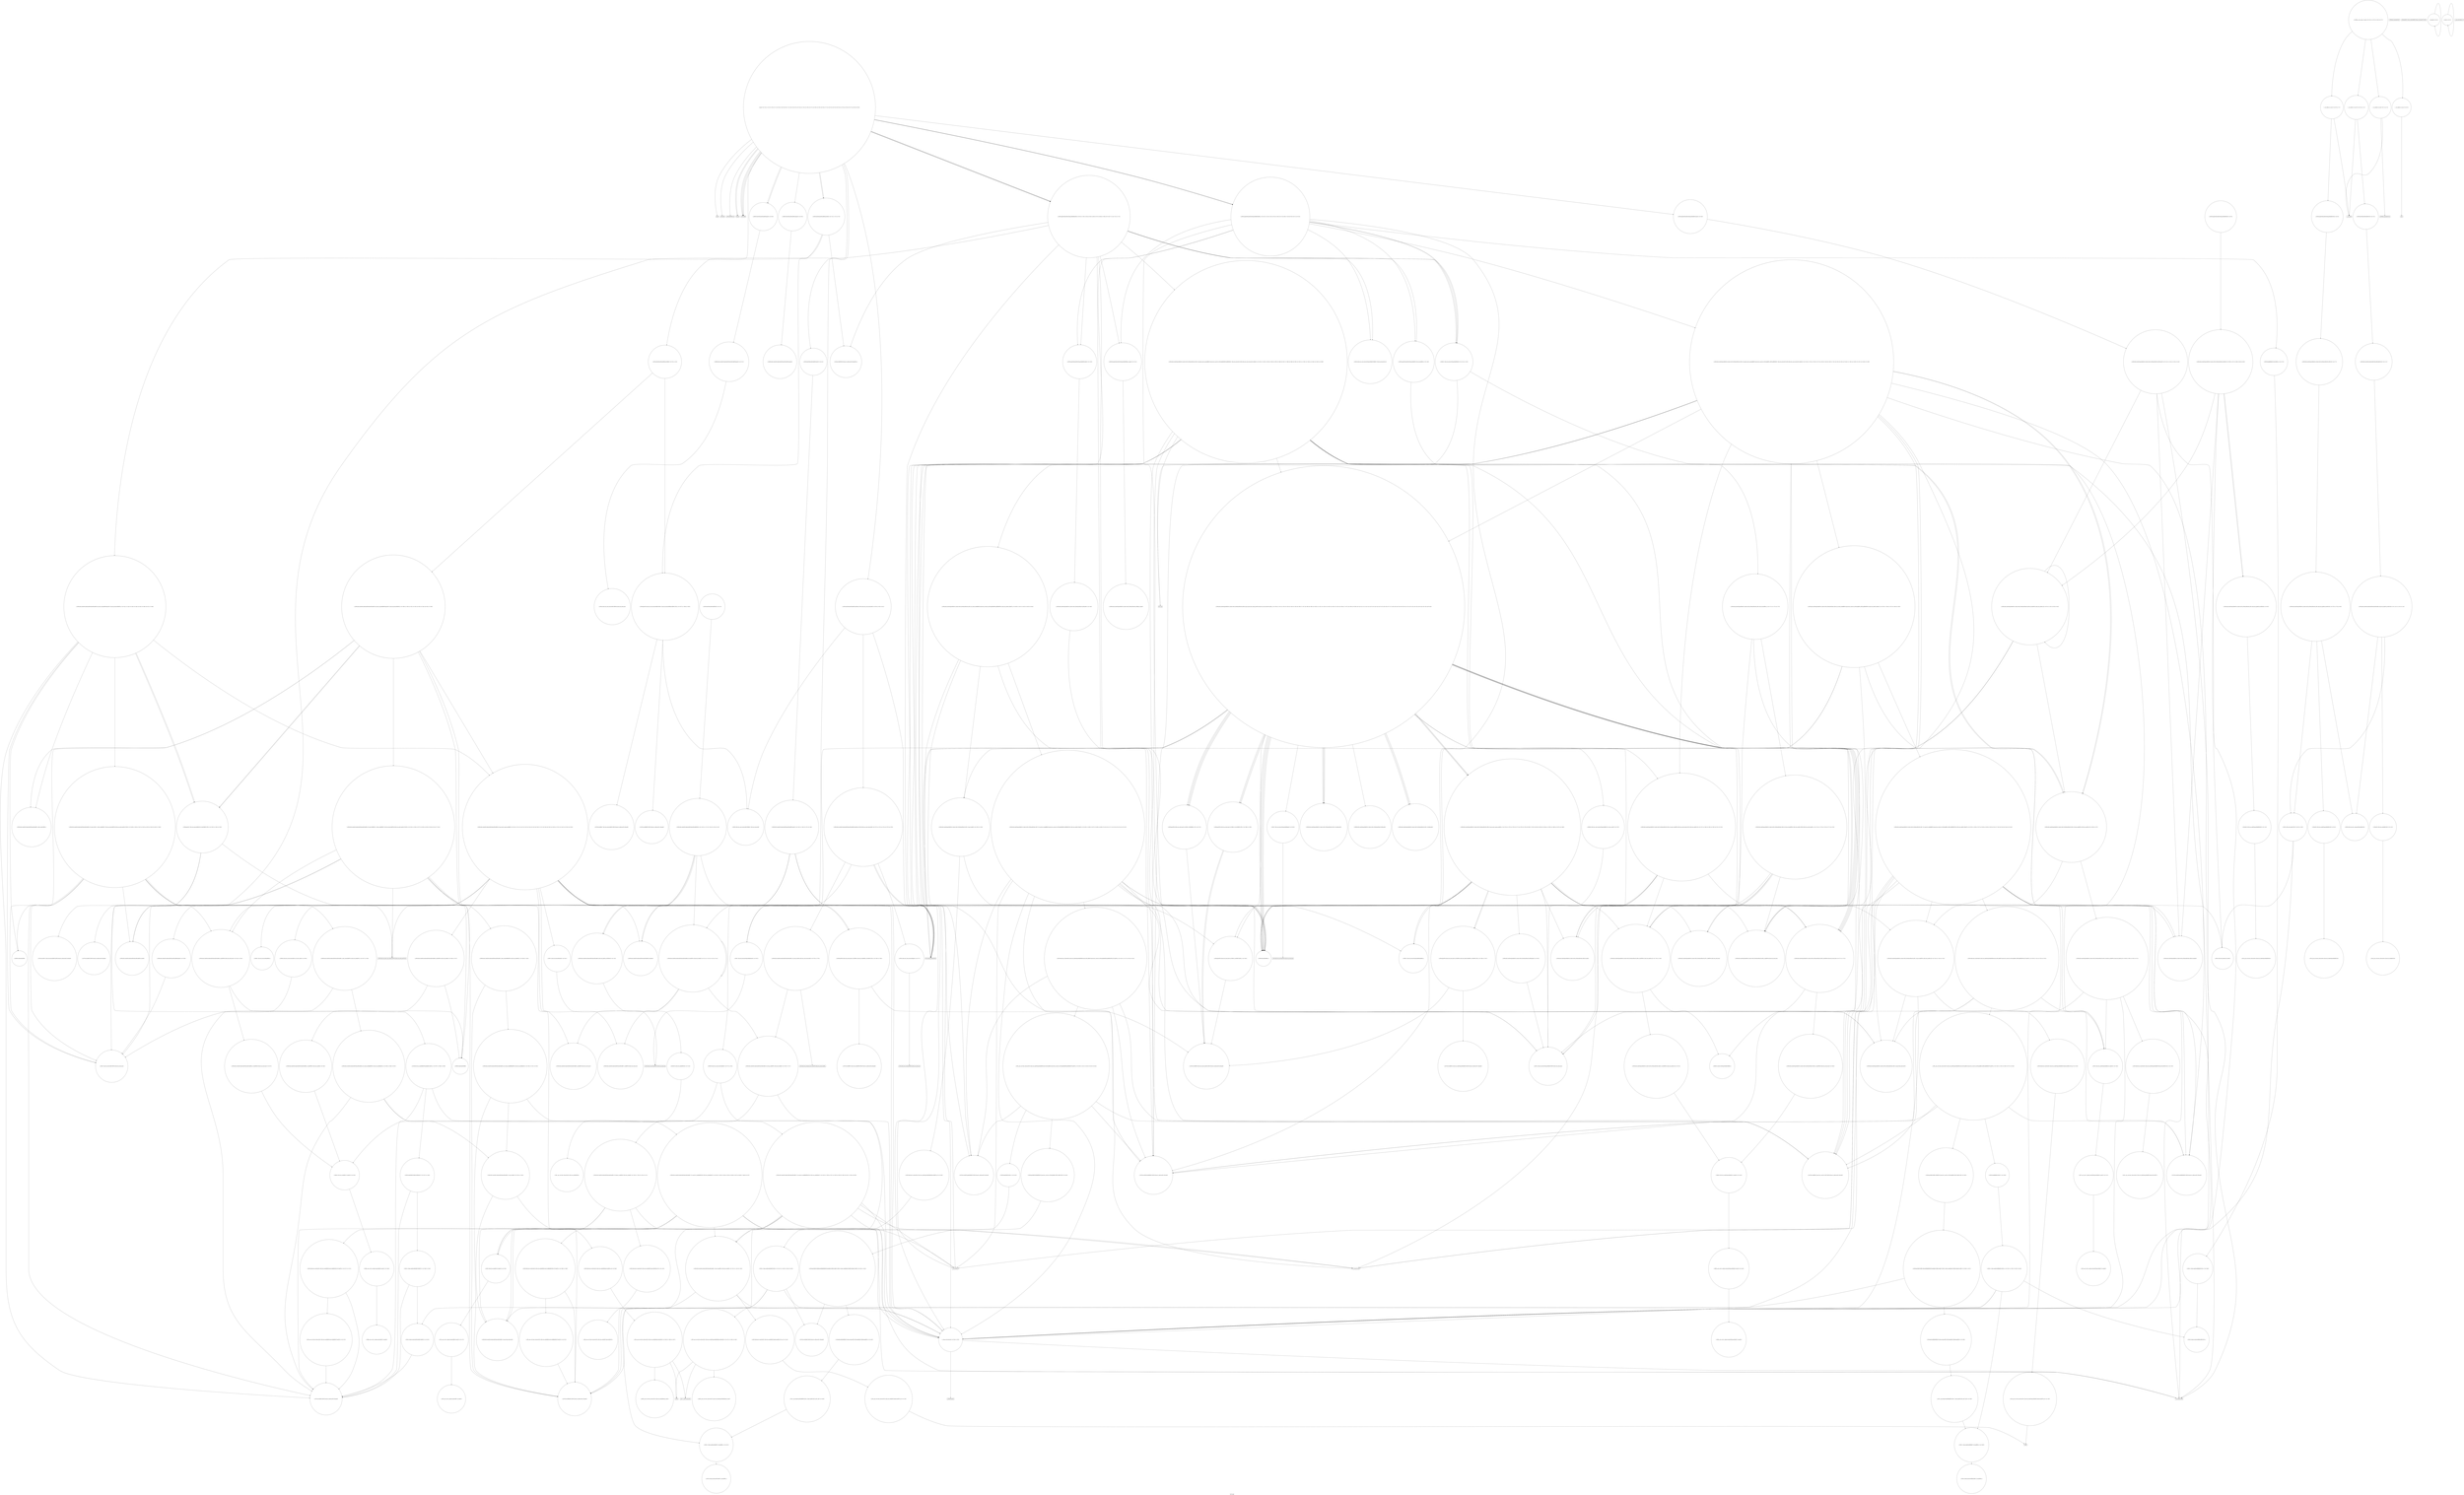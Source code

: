 digraph "Call Graph" {
	label="Call Graph";

	Node0x55efefd51f20 [shape=record,shape=circle,label="{__cxx_global_var_init|{<s0>1|<s1>2}}"];
	Node0x55efefd51f20:s0 -> Node0x55efefd51fa0[color=black];
	Node0x55efefd51f20:s1 -> Node0x55eff01c06f0[color=black];
	Node0x55eff01c7fb0 [shape=record,shape=circle,label="{_ZNSt8_Rb_treeIiiSt9_IdentityIiESt4lessIiESaIiEE11_M_get_nodeEv|{<s0>353|<s1>354}}"];
	Node0x55eff01c7fb0:s0 -> Node0x55eff01c3b90[color=black];
	Node0x55eff01c7fb0:s1 -> Node0x55eff01c80b0[color=black];
	Node0x55eff01c1df0 [shape=record,shape=circle,label="{_ZNSt8_Rb_treeIiSt4pairIKiiESt10_Select1stIS2_ESt4lessIiESaIS2_EE11lower_boundERS1_|{<s0>171|<s1>172|<s2>173}}"];
	Node0x55eff01c1df0:s0 -> Node0x55eff01c1b70[color=black];
	Node0x55eff01c1df0:s1 -> Node0x55eff01c1ef0[color=black];
	Node0x55eff01c1df0:s2 -> Node0x55eff01c1e70[color=black];
	Node0x55eff01c0c70 [shape=record,shape=circle,label="{main|{<s0>14|<s1>15|<s2>16|<s3>17|<s4>18|<s5>19|<s6>20|<s7>21|<s8>22|<s9>23|<s10>24|<s11>25|<s12>26|<s13>27|<s14>28|<s15>29|<s16>30|<s17>31|<s18>32|<s19>33|<s20>34|<s21>35|<s22>36|<s23>37|<s24>38|<s25>39}}"];
	Node0x55eff01c0c70:s0 -> Node0x55eff01c0cf0[color=black];
	Node0x55eff01c0c70:s1 -> Node0x55eff01c0cf0[color=black];
	Node0x55eff01c0c70:s2 -> Node0x55eff01c0d70[color=black];
	Node0x55eff01c0c70:s3 -> Node0x55eff01c0d70[color=black];
	Node0x55eff01c0c70:s4 -> Node0x55eff01c0df0[color=black];
	Node0x55eff01c0c70:s5 -> Node0x55eff01c0e70[color=black];
	Node0x55eff01c0c70:s6 -> Node0x55eff01c0d70[color=black];
	Node0x55eff01c0c70:s7 -> Node0x55eff01c0d70[color=black];
	Node0x55eff01c0c70:s8 -> Node0x55eff01c0ef0[color=black];
	Node0x55eff01c0c70:s9 -> Node0x55eff01c0f70[color=black];
	Node0x55eff01c0c70:s10 -> Node0x55eff01c0ff0[color=black];
	Node0x55eff01c0c70:s11 -> Node0x55eff01c1070[color=black];
	Node0x55eff01c0c70:s12 -> Node0x55eff01c10f0[color=black];
	Node0x55eff01c0c70:s13 -> Node0x55eff01c1070[color=black];
	Node0x55eff01c0c70:s14 -> Node0x55eff01c1170[color=black];
	Node0x55eff01c0c70:s15 -> Node0x55eff01c0ef0[color=black];
	Node0x55eff01c0c70:s16 -> Node0x55eff01c0ef0[color=black];
	Node0x55eff01c0c70:s17 -> Node0x55eff01c11f0[color=black];
	Node0x55eff01c0c70:s18 -> Node0x55eff01c11f0[color=black];
	Node0x55eff01c0c70:s19 -> Node0x55eff01c1270[color=black];
	Node0x55eff01c0c70:s20 -> Node0x55eff01c11f0[color=black];
	Node0x55eff01c0c70:s21 -> Node0x55eff01c11f0[color=black];
	Node0x55eff01c0c70:s22 -> Node0x55eff01c1270[color=black];
	Node0x55eff01c0c70:s23 -> Node0x55eff01c12f0[color=black];
	Node0x55eff01c0c70:s24 -> Node0x55eff01c1370[color=black];
	Node0x55eff01c0c70:s25 -> Node0x55eff01c13f0[color=black];
	Node0x55eff01c4690 [shape=record,shape=circle,label="{_ZNSt23_Rb_tree_const_iteratorIiEC2EPKSt18_Rb_tree_node_base}"];
	Node0x55eff01c24f0 [shape=record,shape=circle,label="{_ZSt7forwardISt5tupleIJRKiEEEOT_RNSt16remove_referenceIS4_E4typeE}"];
	Node0x55eff01c1370 [shape=record,shape=Mrecord,label="{_ZNSolsEx}"];
	Node0x55eff01c4d90 [shape=record,shape=circle,label="{_ZN9__gnu_cxx13new_allocatorISt13_Rb_tree_nodeISt4pairIKiiEEE9constructIS4_JRKSt21piecewise_construct_tSt5tupleIJOiEESB_IJEEEEEvPT_DpOT0_|{<s0>420|<s1>421|<s2>422|<s3>423|<s4>424}}"];
	Node0x55eff01c4d90:s0 -> Node0x55eff01c2470[color=black];
	Node0x55eff01c4d90:s1 -> Node0x55eff01c4c10[color=black];
	Node0x55eff01c4d90:s2 -> Node0x55eff01c4e10[color=black];
	Node0x55eff01c4d90:s3 -> Node0x55eff01c2570[color=black];
	Node0x55eff01c4d90:s4 -> Node0x55eff01c4e90[color=black];
	Node0x55eff01c2bf0 [shape=record,shape=circle,label="{_ZNSt16allocator_traitsISaISt13_Rb_tree_nodeISt4pairIKiiEEEE9constructIS3_JRKSt21piecewise_construct_tSt5tupleIJRS2_EESB_IJEEEEEvRS5_PT_DpOT0_|{<s0>250|<s1>251|<s2>252|<s3>253}}"];
	Node0x55eff01c2bf0:s0 -> Node0x55eff01c2470[color=black];
	Node0x55eff01c2bf0:s1 -> Node0x55eff01c24f0[color=black];
	Node0x55eff01c2bf0:s2 -> Node0x55eff01c2570[color=black];
	Node0x55eff01c2bf0:s3 -> Node0x55eff01c2c70[color=black];
	Node0x55eff01c1a70 [shape=record,shape=circle,label="{_ZNSt8_Rb_treeIiSt4pairIKiiESt10_Select1stIS2_ESt4lessIiESaIS2_EED2Ev|{<s0>86|<s1>87|<s2>88|<s3>89|<s4>90}}"];
	Node0x55eff01c1a70:s0 -> Node0x55eff01c1b70[color=black];
	Node0x55eff01c1a70:s1 -> Node0x55eff01c1af0[color=black];
	Node0x55eff01c1a70:s2 -> Node0x55eff01c1bf0[color=black];
	Node0x55eff01c1a70:s3 -> Node0x55eff01c1bf0[color=black];
	Node0x55eff01c1a70:s4 -> Node0x55eff01c18f0[color=black];
	Node0x55eff01c5490 [shape=record,shape=circle,label="{_ZNSt8_Rb_treeIiiSt9_IdentityIiESt4lessIiESaIiEE16_M_insert_uniqueIiEESt4pairISt17_Rb_tree_iteratorIiEbEOT_|{<s0>441|<s1>442|<s2>443|<s3>444|<s4>445|<s5>446|<s6>447|<s7>448}}"];
	Node0x55eff01c5490:s0 -> Node0x55eff01c5510[color=black];
	Node0x55eff01c5490:s1 -> Node0x55eff01c7530[color=black];
	Node0x55eff01c5490:s2 -> Node0x55eff01c7630[color=black];
	Node0x55eff01c5490:s3 -> Node0x55eff01c5190[color=black];
	Node0x55eff01c5490:s4 -> Node0x55eff01c5590[color=black];
	Node0x55eff01c5490:s5 -> Node0x55eff01c7730[color=black];
	Node0x55eff01c5490:s6 -> Node0x55eff01c77b0[color=black];
	Node0x55eff01c5490:s7 -> Node0x55eff01c7730[color=black];
	Node0x55eff01c6b30 [shape=record,shape=circle,label="{_ZNSt8_Rb_treeIiSt4pairIKiiESt10_Select1stIS2_ESt4lessIiESaIS2_EE6_S_keyEPKSt18_Rb_tree_node_base|{<s0>271|<s1>272}}"];
	Node0x55eff01c6b30:s0 -> Node0x55eff01c6fb0[color=black];
	Node0x55eff01c6b30:s1 -> Node0x55eff01c2070[color=black];
	Node0x55eff01c3190 [shape=record,shape=circle,label="{_ZN9__gnu_cxx16__aligned_membufISt4pairIKiiEE7_M_addrEv}"];
	Node0x55eff01c7230 [shape=record,shape=Mrecord,label="{_ZSt18_Rb_tree_decrementPSt18_Rb_tree_node_base}"];
	Node0x55eff01c3890 [shape=record,shape=circle,label="{_ZNSt8_Rb_treeIiiSt9_IdentityIiESt4lessIiESaIiEE8_S_rightEPSt18_Rb_tree_node_base}"];
	Node0x55eff01c7930 [shape=record,shape=circle,label="{_ZNKSt17_Rb_tree_iteratorIiEeqERKS0_}"];
	Node0x55eff01c3f90 [shape=record,shape=circle,label="{_ZN9__gnu_cxx13new_allocatorISt13_Rb_tree_nodeIiEED2Ev}"];
	Node0x55efefd51fa0 [shape=record,shape=Mrecord,label="{_ZNSt8ios_base4InitC1Ev}"];
	Node0x55eff01c8030 [shape=record,shape=circle,label="{_ZNSt8_Rb_treeIiiSt9_IdentityIiESt4lessIiESaIiEE17_M_construct_nodeIJRKiEEEvPSt13_Rb_tree_nodeIiEDpOT_|{<s0>355|<s1>356|<s2>357|<s3>358|<s4>359|<s5>360|<s6>361|<s7>362|<s8>363}}"];
	Node0x55eff01c8030:s0 -> Node0x55eff01c3b90[color=black];
	Node0x55eff01c8030:s1 -> Node0x55eff01c3c10[color=black];
	Node0x55eff01c8030:s2 -> Node0x55eff01c66b0[color=black];
	Node0x55eff01c8030:s3 -> Node0x55eff01c8230[color=black];
	Node0x55eff01c8030:s4 -> Node0x55eff01c1970[color=black];
	Node0x55eff01c8030:s5 -> Node0x55eff01c3a90[color=black];
	Node0x55eff01c8030:s6 -> Node0x55eff01c26f0[color=black];
	Node0x55eff01c8030:s7 -> Node0x55eff01c2770[color=black];
	Node0x55eff01c8030:s8 -> Node0x55eff01c18f0[color=black];
	Node0x55eff01c1e70 [shape=record,shape=circle,label="{_ZNSt8_Rb_treeIiSt4pairIKiiESt10_Select1stIS2_ESt4lessIiESaIS2_EE14_M_lower_boundEPSt13_Rb_tree_nodeIS2_EPSt18_Rb_tree_node_baseRS1_|{<s0>174|<s1>175|<s2>176|<s3>177|<s4>178}}"];
	Node0x55eff01c1e70:s0 -> Node0x55eff01c1f70[color=black];
	Node0x55eff01c1e70:s1 -> Node0x55eff01c4310[color=black];
	Node0x55eff01c1e70:s2 -> Node0x55eff01c1cf0[color=black];
	Node0x55eff01c1e70:s3 -> Node0x55eff01c1c70[color=black];
	Node0x55eff01c1e70:s4 -> Node0x55eff01c1ff0[color=black];
	Node0x55eff01c0cf0 [shape=record,shape=Mrecord,label="{freopen}"];
	Node0x55eff01c4710 [shape=record,shape=circle,label="{_ZNSt8_Rb_treeIiiSt9_IdentityIiESt4lessIiESaIiEE5eraseB5cxx11ESt23_Rb_tree_const_iteratorIiE|{<s0>372|<s1>373|<s2>374|<s3>375|<s4>376}}"];
	Node0x55eff01c4710:s0 -> Node0x55eff01c1d70[color=black];
	Node0x55eff01c4710:s1 -> Node0x55eff01c4790[color=black];
	Node0x55eff01c4710:s2 -> Node0x55eff01c1d70[color=black];
	Node0x55eff01c4710:s3 -> Node0x55eff01c4810[color=black];
	Node0x55eff01c4710:s4 -> Node0x55eff01c4890[color=black];
	Node0x55eff01c2570 [shape=record,shape=circle,label="{_ZSt7forwardISt5tupleIJEEEOT_RNSt16remove_referenceIS2_E4typeE}"];
	Node0x55eff01c13f0 [shape=record,shape=Mrecord,label="{_ZNSolsEPFRSoS_E}"];
	Node0x55eff01c4e10 [shape=record,shape=circle,label="{_ZNSt5tupleIJOiEEC2EOS1_|{<s0>425}}"];
	Node0x55eff01c4e10:s0 -> Node0x55eff01c4f10[color=black];
	Node0x55eff01c2c70 [shape=record,shape=circle,label="{_ZN9__gnu_cxx13new_allocatorISt13_Rb_tree_nodeISt4pairIKiiEEE9constructIS4_JRKSt21piecewise_construct_tSt5tupleIJRS3_EESB_IJEEEEEvPT_DpOT0_|{<s0>254|<s1>255|<s2>256|<s3>257|<s4>258}}"];
	Node0x55eff01c2c70:s0 -> Node0x55eff01c2470[color=black];
	Node0x55eff01c2c70:s1 -> Node0x55eff01c24f0[color=black];
	Node0x55eff01c2c70:s2 -> Node0x55eff01c2cf0[color=black];
	Node0x55eff01c2c70:s3 -> Node0x55eff01c2570[color=black];
	Node0x55eff01c2c70:s4 -> Node0x55eff01c65b0[color=black];
	Node0x55eff01c1af0 [shape=record,shape=circle,label="{_ZNSt8_Rb_treeIiSt4pairIKiiESt10_Select1stIS2_ESt4lessIiESaIS2_EE8_M_eraseEPSt13_Rb_tree_nodeIS2_E|{<s0>91|<s1>92|<s2>93|<s3>94}}"];
	Node0x55eff01c1af0:s0 -> Node0x55eff01c1c70[color=black];
	Node0x55eff01c1af0:s1 -> Node0x55eff01c1af0[color=black];
	Node0x55eff01c1af0:s2 -> Node0x55eff01c1cf0[color=black];
	Node0x55eff01c1af0:s3 -> Node0x55eff01c2d90[color=black];
	Node0x55eff01c5510 [shape=record,shape=circle,label="{_ZNKSt9_IdentityIiEclERi}"];
	Node0x55eff01c6bb0 [shape=record,shape=circle,label="{_ZNSt8_Rb_treeIiSt4pairIKiiESt10_Select1stIS2_ESt4lessIiESaIS2_EE12_M_rightmostEv}"];
	Node0x55eff01c3210 [shape=record,shape=circle,label="{_ZNSt16allocator_traitsISaISt13_Rb_tree_nodeISt4pairIKiiEEEE10deallocateERS5_PS4_m|{<s0>108}}"];
	Node0x55eff01c3210:s0 -> Node0x55eff01c3290[color=black];
	Node0x55eff01c72b0 [shape=record,shape=Mrecord,label="{_ZSt18_Rb_tree_incrementPSt18_Rb_tree_node_base}"];
	Node0x55eff01c3910 [shape=record,shape=circle,label="{_ZNSt8_Rb_treeIiiSt9_IdentityIiESt4lessIiESaIiEE7_S_leftEPSt18_Rb_tree_node_base}"];
	Node0x55eff01c79b0 [shape=record,shape=circle,label="{_ZNSt8_Rb_treeIiiSt9_IdentityIiESt4lessIiESaIiEE5beginEv|{<s0>338}}"];
	Node0x55eff01c79b0:s0 -> Node0x55eff01c77b0[color=black];
	Node0x55eff01c4010 [shape=record,shape=circle,label="{_ZNSt8_Rb_treeIiSt4pairIKiiESt10_Select1stIS2_ESt4lessIiESaIS2_EE5clearEv|{<s0>141|<s1>142|<s2>143|<s3>144}}"];
	Node0x55eff01c4010:s0 -> Node0x55eff01c1b70[color=black];
	Node0x55eff01c4010:s1 -> Node0x55eff01c1af0[color=black];
	Node0x55eff01c4010:s2 -> Node0x55eff01c17f0[color=black];
	Node0x55eff01c4010:s3 -> Node0x55eff01c18f0[color=black];
	Node0x55eff01c0670 [shape=record,shape=Mrecord,label="{_ZNSt8ios_base4InitD1Ev}"];
	Node0x55eff01c80b0 [shape=record,shape=circle,label="{_ZNSt16allocator_traitsISaISt13_Rb_tree_nodeIiEEE8allocateERS2_m|{<s0>364}}"];
	Node0x55eff01c80b0:s0 -> Node0x55eff01c8130[color=black];
	Node0x55eff01c1ef0 [shape=record,shape=circle,label="{_ZNSt8_Rb_treeIiSt4pairIKiiESt10_Select1stIS2_ESt4lessIiESaIS2_EE6_M_endEv}"];
	Node0x55eff01c0d70 [shape=record,shape=Mrecord,label="{_ZNSirsERi}"];
	Node0x55eff01c4790 [shape=record,shape=circle,label="{_ZNSt23_Rb_tree_const_iteratorIiEppEv|{<s0>377}}"];
	Node0x55eff01c4790:s0 -> Node0x55eff01c4910[color=black];
	Node0x55eff01c25f0 [shape=record,shape=circle,label="{_ZNSt8_Rb_treeIiSt4pairIKiiESt10_Select1stIS2_ESt4lessIiESaIS2_EE29_M_get_insert_hint_unique_posESt23_Rb_tree_const_iteratorIS2_ERS1_|{<s0>190|<s1>191|<s2>192|<s3>193|<s4>194|<s5>195|<s6>196|<s7>197|<s8>198|<s9>199|<s10>200|<s11>201|<s12>202|<s13>203|<s14>204|<s15>205|<s16>206|<s17>207|<s18>208|<s19>209|<s20>210|<s21>211|<s22>212|<s23>213|<s24>214|<s25>215|<s26>216|<s27>217|<s28>218|<s29>219|<s30>220|<s31>221|<s32>222|<s33>223|<s34>224|<s35>225|<s36>226}}"];
	Node0x55eff01c25f0:s0 -> Node0x55eff01c6a30[color=black];
	Node0x55eff01c25f0:s1 -> Node0x55eff01c1ef0[color=black];
	Node0x55eff01c25f0:s2 -> Node0x55eff01c6ab0[color=black];
	Node0x55eff01c25f0:s3 -> Node0x55eff01c6bb0[color=black];
	Node0x55eff01c25f0:s4 -> Node0x55eff01c6b30[color=black];
	Node0x55eff01c25f0:s5 -> Node0x55eff01c4310[color=black];
	Node0x55eff01c25f0:s6 -> Node0x55eff01c6bb0[color=black];
	Node0x55eff01c25f0:s7 -> Node0x55eff01c6c30[color=black];
	Node0x55eff01c25f0:s8 -> Node0x55eff01c6cb0[color=black];
	Node0x55eff01c25f0:s9 -> Node0x55eff01c6b30[color=black];
	Node0x55eff01c25f0:s10 -> Node0x55eff01c4310[color=black];
	Node0x55eff01c25f0:s11 -> Node0x55eff01c1d70[color=black];
	Node0x55eff01c25f0:s12 -> Node0x55eff01c6d30[color=black];
	Node0x55eff01c25f0:s13 -> Node0x55eff01c6d30[color=black];
	Node0x55eff01c25f0:s14 -> Node0x55eff01c6d30[color=black];
	Node0x55eff01c25f0:s15 -> Node0x55eff01c6db0[color=black];
	Node0x55eff01c25f0:s16 -> Node0x55eff01c6e30[color=black];
	Node0x55eff01c25f0:s17 -> Node0x55eff01c6b30[color=black];
	Node0x55eff01c25f0:s18 -> Node0x55eff01c4310[color=black];
	Node0x55eff01c25f0:s19 -> Node0x55eff01c1c70[color=black];
	Node0x55eff01c25f0:s20 -> Node0x55eff01c6c30[color=black];
	Node0x55eff01c25f0:s21 -> Node0x55eff01c6db0[color=black];
	Node0x55eff01c25f0:s22 -> Node0x55eff01c6cb0[color=black];
	Node0x55eff01c25f0:s23 -> Node0x55eff01c6b30[color=black];
	Node0x55eff01c25f0:s24 -> Node0x55eff01c4310[color=black];
	Node0x55eff01c25f0:s25 -> Node0x55eff01c1d70[color=black];
	Node0x55eff01c25f0:s26 -> Node0x55eff01c6bb0[color=black];
	Node0x55eff01c25f0:s27 -> Node0x55eff01c6bb0[color=black];
	Node0x55eff01c25f0:s28 -> Node0x55eff01c6c30[color=black];
	Node0x55eff01c25f0:s29 -> Node0x55eff01c6eb0[color=black];
	Node0x55eff01c25f0:s30 -> Node0x55eff01c6b30[color=black];
	Node0x55eff01c25f0:s31 -> Node0x55eff01c4310[color=black];
	Node0x55eff01c25f0:s32 -> Node0x55eff01c1c70[color=black];
	Node0x55eff01c25f0:s33 -> Node0x55eff01c6c30[color=black];
	Node0x55eff01c25f0:s34 -> Node0x55eff01c6db0[color=black];
	Node0x55eff01c25f0:s35 -> Node0x55eff01c6cb0[color=black];
	Node0x55eff01c25f0:s36 -> Node0x55eff01c6f30[color=black];
	Node0x55eff01c1470 [shape=record,shape=Mrecord,label="{_ZSt4endlIcSt11char_traitsIcEERSt13basic_ostreamIT_T0_ES6_}"];
	Node0x55eff01c4e90 [shape=record,shape=circle,label="{_ZNSt4pairIKiiEC2IJOiEJEEESt21piecewise_construct_tSt5tupleIJDpT_EES5_IJDpT0_EE|{<s0>426}}"];
	Node0x55eff01c4e90:s0 -> Node0x55eff01c5210[color=black];
	Node0x55eff01c2cf0 [shape=record,shape=circle,label="{_ZNSt5tupleIJRKiEEC2EOS2_|{<s0>259}}"];
	Node0x55eff01c2cf0:s0 -> Node0x55eff01c6630[color=black];
	Node0x55eff01c1b70 [shape=record,shape=circle,label="{_ZNSt8_Rb_treeIiSt4pairIKiiESt10_Select1stIS2_ESt4lessIiESaIS2_EE8_M_beginEv}"];
	Node0x55eff01c5590 [shape=record,shape=circle,label="{_ZNSt8_Rb_treeIiiSt9_IdentityIiESt4lessIiESaIiEE10_M_insert_IiNS5_11_Alloc_nodeEEESt17_Rb_tree_iteratorIiEPSt18_Rb_tree_node_baseSB_OT_RT0_|{<s0>449|<s1>450|<s2>451|<s3>452|<s4>453|<s5>454|<s6>455|<s7>456}}"];
	Node0x55eff01c5590:s0 -> Node0x55eff01c7830[color=black];
	Node0x55eff01c5590:s1 -> Node0x55eff01c5510[color=black];
	Node0x55eff01c5590:s2 -> Node0x55eff01c7b30[color=black];
	Node0x55eff01c5590:s3 -> Node0x55eff01c4310[color=black];
	Node0x55eff01c5590:s4 -> Node0x55eff01c5190[color=black];
	Node0x55eff01c5590:s5 -> Node0x55eff01c5610[color=black];
	Node0x55eff01c5590:s6 -> Node0x55eff01c7330[color=black];
	Node0x55eff01c5590:s7 -> Node0x55eff01c77b0[color=black];
	Node0x55eff01c6c30 [shape=record,shape=circle,label="{_ZNSt4pairIPSt18_Rb_tree_node_baseS1_EC2IRS1_Lb1EEERKS1_OT_|{<s0>273}}"];
	Node0x55eff01c6c30:s0 -> Node0x55eff01c7030[color=black];
	Node0x55eff01c3290 [shape=record,shape=circle,label="{_ZN9__gnu_cxx13new_allocatorISt13_Rb_tree_nodeISt4pairIKiiEEE10deallocateEPS5_m|{<s0>109}}"];
	Node0x55eff01c3290:s0 -> Node0x55eff01c3310[color=black];
	Node0x55eff01c7330 [shape=record,shape=Mrecord,label="{_ZSt29_Rb_tree_insert_and_rebalancebPSt18_Rb_tree_node_baseS0_RS_}"];
	Node0x55eff01c3990 [shape=record,shape=circle,label="{_ZNSt8_Rb_treeIiiSt9_IdentityIiESt4lessIiESaIiEE12_M_drop_nodeEPSt13_Rb_tree_nodeIiE|{<s0>126|<s1>127}}"];
	Node0x55eff01c3990:s0 -> Node0x55eff01c3a10[color=black];
	Node0x55eff01c3990:s1 -> Node0x55eff01c3a90[color=black];
	Node0x55eff01c7a30 [shape=record,shape=circle,label="{_ZNSt4pairIPSt18_Rb_tree_node_baseS1_EC2IRPSt13_Rb_tree_nodeIiERS1_Lb1EEEOT_OT0_|{<s0>339|<s1>340}}"];
	Node0x55eff01c7a30:s0 -> Node0x55eff01c7db0[color=black];
	Node0x55eff01c7a30:s1 -> Node0x55eff01c7030[color=black];
	Node0x55eff01c4090 [shape=record,shape=circle,label="{_ZNSt8_Rb_treeIiiSt9_IdentityIiESt4lessIiESaIiEE5clearEv|{<s0>145|<s1>146|<s2>147|<s3>148}}"];
	Node0x55eff01c4090:s0 -> Node0x55eff01c3790[color=black];
	Node0x55eff01c4090:s1 -> Node0x55eff01c3710[color=black];
	Node0x55eff01c4090:s2 -> Node0x55eff01c17f0[color=black];
	Node0x55eff01c4090:s3 -> Node0x55eff01c18f0[color=black];
	Node0x55eff01c06f0 [shape=record,shape=Mrecord,label="{__cxa_atexit}"];
	Node0x55eff01c8130 [shape=record,shape=circle,label="{_ZN9__gnu_cxx13new_allocatorISt13_Rb_tree_nodeIiEE8allocateEmPKv|{<s0>365|<s1>366|<s2>367}}"];
	Node0x55eff01c8130:s0 -> Node0x55eff01c81b0[color=black];
	Node0x55eff01c8130:s1 -> Node0x55eff01c2af0[color=black];
	Node0x55eff01c8130:s2 -> Node0x55eff01c2b70[color=black];
	Node0x55eff01c1f70 [shape=record,shape=circle,label="{_ZNSt8_Rb_treeIiSt4pairIKiiESt10_Select1stIS2_ESt4lessIiESaIS2_EE6_S_keyEPKSt13_Rb_tree_nodeIS2_E|{<s0>179|<s1>180}}"];
	Node0x55eff01c1f70:s0 -> Node0x55eff01c20f0[color=black];
	Node0x55eff01c1f70:s1 -> Node0x55eff01c2070[color=black];
	Node0x55eff01c0df0 [shape=record,shape=circle,label="{_ZNSt3mapIiiSt4lessIiESaISt4pairIKiiEEE5clearEv|{<s0>40}}"];
	Node0x55eff01c0df0:s0 -> Node0x55eff01c4010[color=black];
	Node0x55eff01c4810 [shape=record,shape=circle,label="{_ZNSt8_Rb_treeIiiSt9_IdentityIiESt4lessIiESaIiEE12_M_erase_auxESt23_Rb_tree_const_iteratorIiE|{<s0>378|<s1>379}}"];
	Node0x55eff01c4810:s0 -> Node0x55eff01c4990[color=black];
	Node0x55eff01c4810:s1 -> Node0x55eff01c3990[color=black];
	Node0x55eff01c2670 [shape=record,shape=circle,label="{_ZNSt8_Rb_treeIiSt4pairIKiiESt10_Select1stIS2_ESt4lessIiESaIS2_EE14_M_insert_nodeEPSt18_Rb_tree_node_baseSA_PSt13_Rb_tree_nodeIS2_E|{<s0>227|<s1>228|<s2>229|<s3>230|<s4>231|<s5>232}}"];
	Node0x55eff01c2670:s0 -> Node0x55eff01c1ef0[color=black];
	Node0x55eff01c2670:s1 -> Node0x55eff01c1f70[color=black];
	Node0x55eff01c2670:s2 -> Node0x55eff01c6b30[color=black];
	Node0x55eff01c2670:s3 -> Node0x55eff01c4310[color=black];
	Node0x55eff01c2670:s4 -> Node0x55eff01c7330[color=black];
	Node0x55eff01c2670:s5 -> Node0x55eff01c1ff0[color=black];
	Node0x55eff01c14f0 [shape=record,shape=circle,label="{_ZNSt8_Rb_treeIiSt4pairIKiiESt10_Select1stIS2_ESt4lessIiESaIS2_EEC2Ev|{<s0>77}}"];
	Node0x55eff01c14f0:s0 -> Node0x55eff01c1570[color=black];
	Node0x55eff01c4f10 [shape=record,shape=circle,label="{_ZNSt11_Tuple_implILm0EJOiEEC2EOS1_|{<s0>427|<s1>428|<s2>429|<s3>430}}"];
	Node0x55eff01c4f10:s0 -> Node0x55eff01c5010[color=black];
	Node0x55eff01c4f10:s1 -> Node0x55eff01c4f90[color=black];
	Node0x55eff01c4f10:s2 -> Node0x55eff01c5090[color=black];
	Node0x55eff01c4f10:s3 -> Node0x55eff01c18f0[color=black];
	Node0x55eff01c65b0 [shape=record,shape=circle,label="{_ZNSt4pairIKiiEC2IJRS0_EJEEESt21piecewise_construct_tSt5tupleIJDpT_EES5_IJDpT0_EE|{<s0>260}}"];
	Node0x55eff01c65b0:s0 -> Node0x55eff01c68b0[color=black];
	Node0x55eff01c1bf0 [shape=record,shape=circle,label="{_ZNSt8_Rb_treeIiSt4pairIKiiESt10_Select1stIS2_ESt4lessIiESaIS2_EE13_Rb_tree_implIS6_Lb1EED2Ev|{<s0>95}}"];
	Node0x55eff01c1bf0:s0 -> Node0x55eff01c3390[color=black];
	Node0x55eff01c5610 [shape=record,shape=circle,label="{_ZNKSt8_Rb_treeIiiSt9_IdentityIiESt4lessIiESaIiEE11_Alloc_nodeclIiEEPSt13_Rb_tree_nodeIiEOT_|{<s0>457|<s1>458}}"];
	Node0x55eff01c5610:s0 -> Node0x55eff01c5190[color=black];
	Node0x55eff01c5610:s1 -> Node0x55eff01c5690[color=black];
	Node0x55eff01c6cb0 [shape=record,shape=circle,label="{_ZNSt8_Rb_treeIiSt4pairIKiiESt10_Select1stIS2_ESt4lessIiESaIS2_EE24_M_get_insert_unique_posERS1_|{<s0>274|<s1>275|<s2>276|<s3>277|<s4>278|<s5>279|<s6>280|<s7>281|<s8>282|<s9>283|<s10>284|<s11>285|<s12>286|<s13>287|<s14>288}}"];
	Node0x55eff01c6cb0:s0 -> Node0x55eff01c1b70[color=black];
	Node0x55eff01c6cb0:s1 -> Node0x55eff01c1ef0[color=black];
	Node0x55eff01c6cb0:s2 -> Node0x55eff01c1f70[color=black];
	Node0x55eff01c6cb0:s3 -> Node0x55eff01c4310[color=black];
	Node0x55eff01c6cb0:s4 -> Node0x55eff01c1cf0[color=black];
	Node0x55eff01c6cb0:s5 -> Node0x55eff01c1c70[color=black];
	Node0x55eff01c6cb0:s6 -> Node0x55eff01c1ff0[color=black];
	Node0x55eff01c6cb0:s7 -> Node0x55eff01c70b0[color=black];
	Node0x55eff01c6cb0:s8 -> Node0x55eff01c4190[color=black];
	Node0x55eff01c6cb0:s9 -> Node0x55eff01c7130[color=black];
	Node0x55eff01c6cb0:s10 -> Node0x55eff01c6e30[color=black];
	Node0x55eff01c6cb0:s11 -> Node0x55eff01c6b30[color=black];
	Node0x55eff01c6cb0:s12 -> Node0x55eff01c4310[color=black];
	Node0x55eff01c6cb0:s13 -> Node0x55eff01c7130[color=black];
	Node0x55eff01c6cb0:s14 -> Node0x55eff01c6f30[color=black];
	Node0x55eff01c3310 [shape=record,shape=Mrecord,label="{_ZdlPv}"];
	Node0x55eff01c73b0 [shape=record,shape=circle,label="{_ZNSt11_Tuple_implILm0EJRKiEEC2ES1_|{<s0>298}}"];
	Node0x55eff01c73b0:s0 -> Node0x55eff01c67b0[color=black];
	Node0x55eff01c3a10 [shape=record,shape=circle,label="{_ZNSt8_Rb_treeIiiSt9_IdentityIiESt4lessIiESaIiEE15_M_destroy_nodeEPSt13_Rb_tree_nodeIiE|{<s0>128|<s1>129|<s2>130|<s3>131}}"];
	Node0x55eff01c3a10:s0 -> Node0x55eff01c3b90[color=black];
	Node0x55eff01c3a10:s1 -> Node0x55eff01c3c10[color=black];
	Node0x55eff01c3a10:s2 -> Node0x55eff01c3b10[color=black];
	Node0x55eff01c3a10:s3 -> Node0x55eff01c18f0[color=black];
	Node0x55eff01c7ab0 [shape=record,shape=circle,label="{_ZNSt17_Rb_tree_iteratorIiEmmEv|{<s0>341}}"];
	Node0x55eff01c7ab0:s0 -> Node0x55eff01c7230[color=black];
	Node0x55eff01c4110 [shape=record,shape=circle,label="{_ZNSt3mapIiiSt4lessIiESaISt4pairIKiiEEE11lower_boundERS3_|{<s0>149}}"];
	Node0x55eff01c4110:s0 -> Node0x55eff01c1df0[color=black];
	Node0x55eff01c0770 [shape=record,shape=circle,label="{__cxx_global_var_init.1|{<s0>3}}"];
	Node0x55eff01c0770:s0 -> Node0x55eff01c07f0[color=black];
	Node0x55eff01c81b0 [shape=record,shape=circle,label="{_ZNK9__gnu_cxx13new_allocatorISt13_Rb_tree_nodeIiEE8max_sizeEv}"];
	Node0x55eff01c1ff0 [shape=record,shape=circle,label="{_ZNSt17_Rb_tree_iteratorISt4pairIKiiEEC2EPSt18_Rb_tree_node_base}"];
	Node0x55eff01c0e70 [shape=record,shape=circle,label="{_ZNSt3setIiSt4lessIiESaIiEE5clearEv|{<s0>41}}"];
	Node0x55eff01c0e70:s0 -> Node0x55eff01c4090[color=black];
	Node0x55eff01c4890 [shape=record,shape=circle,label="{_ZNKSt23_Rb_tree_const_iteratorIiE13_M_const_castEv|{<s0>380}}"];
	Node0x55eff01c4890:s0 -> Node0x55eff01c77b0[color=black];
	Node0x55eff01c26f0 [shape=record,shape=Mrecord,label="{__cxa_rethrow}"];
	Node0x55eff01c1570 [shape=record,shape=circle,label="{_ZNSt8_Rb_treeIiSt4pairIKiiESt10_Select1stIS2_ESt4lessIiESaIS2_EE13_Rb_tree_implIS6_Lb1EEC2Ev|{<s0>78|<s1>79|<s2>80}}"];
	Node0x55eff01c1570:s0 -> Node0x55eff01c15f0[color=black];
	Node0x55eff01c1570:s1 -> Node0x55eff01c1670[color=black];
	Node0x55eff01c1570:s2 -> Node0x55eff01c16f0[color=black];
	Node0x55eff01c4f90 [shape=record,shape=circle,label="{_ZSt7forwardIOiEOT_RNSt16remove_referenceIS1_E4typeE}"];
	Node0x55eff01c6630 [shape=record,shape=circle,label="{_ZNSt11_Tuple_implILm0EJRKiEEC2EOS2_|{<s0>261|<s1>262|<s2>263|<s3>264}}"];
	Node0x55eff01c6630:s0 -> Node0x55eff01c6730[color=black];
	Node0x55eff01c6630:s1 -> Node0x55eff01c66b0[color=black];
	Node0x55eff01c6630:s2 -> Node0x55eff01c67b0[color=black];
	Node0x55eff01c6630:s3 -> Node0x55eff01c18f0[color=black];
	Node0x55eff01c1c70 [shape=record,shape=circle,label="{_ZNSt8_Rb_treeIiSt4pairIKiiESt10_Select1stIS2_ESt4lessIiESaIS2_EE8_S_rightEPSt18_Rb_tree_node_base}"];
	Node0x55eff01c5690 [shape=record,shape=circle,label="{_ZNSt8_Rb_treeIiiSt9_IdentityIiESt4lessIiESaIiEE14_M_create_nodeIJiEEEPSt13_Rb_tree_nodeIiEDpOT_|{<s0>459|<s1>460|<s2>461}}"];
	Node0x55eff01c5690:s0 -> Node0x55eff01c7fb0[color=black];
	Node0x55eff01c5690:s1 -> Node0x55eff01c5190[color=black];
	Node0x55eff01c5690:s2 -> Node0x55eff01c5710[color=black];
	Node0x55eff01c6d30 [shape=record,shape=circle,label="{_ZNSt8_Rb_treeIiSt4pairIKiiESt10_Select1stIS2_ESt4lessIiESaIS2_EE11_M_leftmostEv}"];
	Node0x55eff01c3390 [shape=record,shape=circle,label="{_ZNSaISt13_Rb_tree_nodeISt4pairIKiiEEED2Ev|{<s0>110}}"];
	Node0x55eff01c3390:s0 -> Node0x55eff01c3410[color=black];
	Node0x55eff01c7430 [shape=record,shape=circle,label="{_ZNSt8_Rb_treeIiiSt9_IdentityIiESt4lessIiESaIiEE16_M_insert_uniqueIRKiEESt4pairISt17_Rb_tree_iteratorIiEbEOT_|{<s0>299|<s1>300|<s2>301|<s3>302|<s4>303|<s5>304|<s6>305|<s7>306}}"];
	Node0x55eff01c7430:s0 -> Node0x55eff01c75b0[color=black];
	Node0x55eff01c7430:s1 -> Node0x55eff01c7530[color=black];
	Node0x55eff01c7430:s2 -> Node0x55eff01c7630[color=black];
	Node0x55eff01c7430:s3 -> Node0x55eff01c66b0[color=black];
	Node0x55eff01c7430:s4 -> Node0x55eff01c76b0[color=black];
	Node0x55eff01c7430:s5 -> Node0x55eff01c7730[color=black];
	Node0x55eff01c7430:s6 -> Node0x55eff01c77b0[color=black];
	Node0x55eff01c7430:s7 -> Node0x55eff01c7730[color=black];
	Node0x55eff01c3a90 [shape=record,shape=circle,label="{_ZNSt8_Rb_treeIiiSt9_IdentityIiESt4lessIiESaIiEE11_M_put_nodeEPSt13_Rb_tree_nodeIiE|{<s0>132|<s1>133|<s2>134}}"];
	Node0x55eff01c3a90:s0 -> Node0x55eff01c3b90[color=black];
	Node0x55eff01c3a90:s1 -> Node0x55eff01c3e10[color=black];
	Node0x55eff01c3a90:s2 -> Node0x55eff01c18f0[color=black];
	Node0x55eff01c7b30 [shape=record,shape=circle,label="{_ZNSt8_Rb_treeIiiSt9_IdentityIiESt4lessIiESaIiEE6_S_keyEPKSt18_Rb_tree_node_base|{<s0>342|<s1>343}}"];
	Node0x55eff01c7b30:s0 -> Node0x55eff01c7e30[color=black];
	Node0x55eff01c7b30:s1 -> Node0x55eff01c75b0[color=black];
	Node0x55eff01c4190 [shape=record,shape=circle,label="{_ZNKSt17_Rb_tree_iteratorISt4pairIKiiEEeqERKS3_}"];
	Node0x55eff01c07f0 [shape=record,shape=Mrecord,label="{atan}"];
	Node0x55eff01c8230 [shape=record,shape=circle,label="{_ZNSt16allocator_traitsISaISt13_Rb_tree_nodeIiEEE9constructIiJRKiEEEvRS2_PT_DpOT0_|{<s0>368|<s1>369}}"];
	Node0x55eff01c8230:s0 -> Node0x55eff01c66b0[color=black];
	Node0x55eff01c8230:s1 -> Node0x55eff01c82b0[color=black];
	Node0x55eff01c2070 [shape=record,shape=circle,label="{_ZNKSt10_Select1stISt4pairIKiiEEclERKS2_}"];
	Node0x55eff01c0ef0 [shape=record,shape=circle,label="{_ZNSt3mapIiiSt4lessIiESaISt4pairIKiiEEEixERS3_|{<s0>42|<s1>43|<s2>44|<s3>45|<s4>46|<s5>47|<s6>48|<s7>49|<s8>50|<s9>51|<s10>52}}"];
	Node0x55eff01c0ef0:s0 -> Node0x55eff01c4110[color=black];
	Node0x55eff01c0ef0:s1 -> Node0x55eff01c4210[color=black];
	Node0x55eff01c0ef0:s2 -> Node0x55eff01c4190[color=black];
	Node0x55eff01c0ef0:s3 -> Node0x55eff01c4290[color=black];
	Node0x55eff01c0ef0:s4 -> Node0x55eff01c4390[color=black];
	Node0x55eff01c0ef0:s5 -> Node0x55eff01c4310[color=black];
	Node0x55eff01c0ef0:s6 -> Node0x55eff01c4490[color=black];
	Node0x55eff01c0ef0:s7 -> Node0x55eff01c4510[color=black];
	Node0x55eff01c0ef0:s8 -> Node0x55eff01c4410[color=black];
	Node0x55eff01c0ef0:s9 -> Node0x55eff01c1d70[color=black];
	Node0x55eff01c0ef0:s10 -> Node0x55eff01c4390[color=black];
	Node0x55eff01c4910 [shape=record,shape=Mrecord,label="{_ZSt18_Rb_tree_incrementPKSt18_Rb_tree_node_base}"];
	Node0x55eff01c2770 [shape=record,shape=Mrecord,label="{__cxa_end_catch}"];
	Node0x55eff01c15f0 [shape=record,shape=circle,label="{_ZNSaISt13_Rb_tree_nodeISt4pairIKiiEEEC2Ev|{<s0>81}}"];
	Node0x55eff01c15f0:s0 -> Node0x55eff01c1770[color=black];
	Node0x55eff01c5010 [shape=record,shape=circle,label="{_ZNSt11_Tuple_implILm0EJOiEE7_M_headERS1_|{<s0>431}}"];
	Node0x55eff01c5010:s0 -> Node0x55eff01c5110[color=black];
	Node0x55eff01c66b0 [shape=record,shape=circle,label="{_ZSt7forwardIRKiEOT_RNSt16remove_referenceIS2_E4typeE}"];
	Node0x55eff01c1cf0 [shape=record,shape=circle,label="{_ZNSt8_Rb_treeIiSt4pairIKiiESt10_Select1stIS2_ESt4lessIiESaIS2_EE7_S_leftEPSt18_Rb_tree_node_base}"];
	Node0x55eff01c5710 [shape=record,shape=circle,label="{_ZNSt8_Rb_treeIiiSt9_IdentityIiESt4lessIiESaIiEE17_M_construct_nodeIJiEEEvPSt13_Rb_tree_nodeIiEDpOT_|{<s0>462|<s1>463|<s2>464|<s3>465|<s4>466|<s5>467|<s6>468|<s7>469|<s8>470}}"];
	Node0x55eff01c5710:s0 -> Node0x55eff01c3b90[color=black];
	Node0x55eff01c5710:s1 -> Node0x55eff01c3c10[color=black];
	Node0x55eff01c5710:s2 -> Node0x55eff01c5190[color=black];
	Node0x55eff01c5710:s3 -> Node0x55eff01c5790[color=black];
	Node0x55eff01c5710:s4 -> Node0x55eff01c1970[color=black];
	Node0x55eff01c5710:s5 -> Node0x55eff01c3a90[color=black];
	Node0x55eff01c5710:s6 -> Node0x55eff01c26f0[color=black];
	Node0x55eff01c5710:s7 -> Node0x55eff01c2770[color=black];
	Node0x55eff01c5710:s8 -> Node0x55eff01c18f0[color=black];
	Node0x55eff01c6db0 [shape=record,shape=circle,label="{_ZNSt4pairIPSt18_Rb_tree_node_baseS1_EC2IRS1_S4_Lb1EEEOT_OT0_|{<s0>289|<s1>290}}"];
	Node0x55eff01c6db0:s0 -> Node0x55eff01c7030[color=black];
	Node0x55eff01c6db0:s1 -> Node0x55eff01c7030[color=black];
	Node0x55eff01c3410 [shape=record,shape=circle,label="{_ZN9__gnu_cxx13new_allocatorISt13_Rb_tree_nodeISt4pairIKiiEEED2Ev}"];
	Node0x55eff01c74b0 [shape=record,shape=circle,label="{_ZNSt4pairISt23_Rb_tree_const_iteratorIiEbEC2IRSt17_Rb_tree_iteratorIiERbLb1EEEOT_OT0_|{<s0>307|<s1>308|<s2>309}}"];
	Node0x55eff01c74b0:s0 -> Node0x55eff01c8430[color=black];
	Node0x55eff01c74b0:s1 -> Node0x55eff01c84b0[color=black];
	Node0x55eff01c74b0:s2 -> Node0x55eff01c8530[color=black];
	Node0x55eff01c3b10 [shape=record,shape=circle,label="{_ZNSt16allocator_traitsISaISt13_Rb_tree_nodeIiEEE7destroyIiEEvRS2_PT_|{<s0>135}}"];
	Node0x55eff01c3b10:s0 -> Node0x55eff01c3c90[color=black];
	Node0x55eff01c7bb0 [shape=record,shape=circle,label="{_ZNSt8_Rb_treeIiiSt9_IdentityIiESt4lessIiESaIiEE8_S_valueEPKSt13_Rb_tree_nodeIiE|{<s0>344}}"];
	Node0x55eff01c7bb0:s0 -> Node0x55eff01c7c30[color=black];
	Node0x55eff01c4210 [shape=record,shape=circle,label="{_ZNSt3mapIiiSt4lessIiESaISt4pairIKiiEEE3endEv|{<s0>150}}"];
	Node0x55eff01c4210:s0 -> Node0x55eff01c22f0[color=black];
	Node0x55eff01c0870 [shape=record,shape=circle,label="{_Z3gcdxx|{<s0>4}}"];
	Node0x55eff01c0870:s0 -> Node0x55eff01c0870[color=black];
	Node0x55eff01c82b0 [shape=record,shape=circle,label="{_ZN9__gnu_cxx13new_allocatorISt13_Rb_tree_nodeIiEE9constructIiJRKiEEEvPT_DpOT0_|{<s0>370}}"];
	Node0x55eff01c82b0:s0 -> Node0x55eff01c66b0[color=black];
	Node0x55eff01c20f0 [shape=record,shape=circle,label="{_ZNSt8_Rb_treeIiSt4pairIKiiESt10_Select1stIS2_ESt4lessIiESaIS2_EE8_S_valueEPKSt13_Rb_tree_nodeIS2_E|{<s0>181}}"];
	Node0x55eff01c20f0:s0 -> Node0x55eff01c2170[color=black];
	Node0x55eff01c0f70 [shape=record,shape=circle,label="{_ZNSt3setIiSt4lessIiESaIiEE6insertERKi|{<s0>53|<s1>54}}"];
	Node0x55eff01c0f70:s0 -> Node0x55eff01c7430[color=black];
	Node0x55eff01c0f70:s1 -> Node0x55eff01c74b0[color=black];
	Node0x55eff01c4990 [shape=record,shape=Mrecord,label="{_ZSt28_Rb_tree_rebalance_for_erasePSt18_Rb_tree_node_baseRS_}"];
	Node0x55eff01c27f0 [shape=record,shape=Mrecord,label="{llvm.trap}"];
	Node0x55eff01c1670 [shape=record,shape=circle,label="{_ZNSt20_Rb_tree_key_compareISt4lessIiEEC2Ev}"];
	Node0x55eff01c5090 [shape=record,shape=circle,label="{_ZNSt10_Head_baseILm0EOiLb0EEC2IiEEOT_|{<s0>432}}"];
	Node0x55eff01c5090:s0 -> Node0x55eff01c5190[color=black];
	Node0x55eff01c6730 [shape=record,shape=circle,label="{_ZNSt11_Tuple_implILm0EJRKiEE7_M_headERS2_|{<s0>265}}"];
	Node0x55eff01c6730:s0 -> Node0x55eff01c6830[color=black];
	Node0x55eff01c2d90 [shape=record,shape=circle,label="{_ZNSt8_Rb_treeIiSt4pairIKiiESt10_Select1stIS2_ESt4lessIiESaIS2_EE12_M_drop_nodeEPSt13_Rb_tree_nodeIS2_E|{<s0>96|<s1>97}}"];
	Node0x55eff01c2d90:s0 -> Node0x55eff01c2e10[color=black];
	Node0x55eff01c2d90:s1 -> Node0x55eff01c2e90[color=black];
	Node0x55eff01c5790 [shape=record,shape=circle,label="{_ZNSt16allocator_traitsISaISt13_Rb_tree_nodeIiEEE9constructIiJiEEEvRS2_PT_DpOT0_|{<s0>471|<s1>472}}"];
	Node0x55eff01c5790:s0 -> Node0x55eff01c5190[color=black];
	Node0x55eff01c5790:s1 -> Node0x55eff01c5810[color=black];
	Node0x55eff01c6e30 [shape=record,shape=circle,label="{_ZNSt17_Rb_tree_iteratorISt4pairIKiiEEmmEv|{<s0>291}}"];
	Node0x55eff01c6e30:s0 -> Node0x55eff01c7230[color=black];
	Node0x55eff01c3490 [shape=record,shape=circle,label="{_ZNSt8_Rb_treeIiiSt9_IdentityIiESt4lessIiESaIiEEC2Ev|{<s0>111}}"];
	Node0x55eff01c3490:s0 -> Node0x55eff01c3510[color=black];
	Node0x55eff01c7530 [shape=record,shape=circle,label="{_ZNSt8_Rb_treeIiiSt9_IdentityIiESt4lessIiESaIiEE24_M_get_insert_unique_posERKi|{<s0>310|<s1>311|<s2>312|<s3>313|<s4>314|<s5>315|<s6>316|<s7>317|<s8>318|<s9>319|<s10>320|<s11>321|<s12>322|<s13>323|<s14>324}}"];
	Node0x55eff01c7530:s0 -> Node0x55eff01c3790[color=black];
	Node0x55eff01c7530:s1 -> Node0x55eff01c7830[color=black];
	Node0x55eff01c7530:s2 -> Node0x55eff01c78b0[color=black];
	Node0x55eff01c7530:s3 -> Node0x55eff01c4310[color=black];
	Node0x55eff01c7530:s4 -> Node0x55eff01c3910[color=black];
	Node0x55eff01c7530:s5 -> Node0x55eff01c3890[color=black];
	Node0x55eff01c7530:s6 -> Node0x55eff01c77b0[color=black];
	Node0x55eff01c7530:s7 -> Node0x55eff01c79b0[color=black];
	Node0x55eff01c7530:s8 -> Node0x55eff01c7930[color=black];
	Node0x55eff01c7530:s9 -> Node0x55eff01c7a30[color=black];
	Node0x55eff01c7530:s10 -> Node0x55eff01c7ab0[color=black];
	Node0x55eff01c7530:s11 -> Node0x55eff01c7b30[color=black];
	Node0x55eff01c7530:s12 -> Node0x55eff01c4310[color=black];
	Node0x55eff01c7530:s13 -> Node0x55eff01c7a30[color=black];
	Node0x55eff01c7530:s14 -> Node0x55eff01c6f30[color=black];
	Node0x55eff01c3b90 [shape=record,shape=circle,label="{_ZNSt8_Rb_treeIiiSt9_IdentityIiESt4lessIiESaIiEE21_M_get_Node_allocatorEv}"];
	Node0x55eff01c7c30 [shape=record,shape=circle,label="{_ZNKSt13_Rb_tree_nodeIiE9_M_valptrEv|{<s0>345}}"];
	Node0x55eff01c7c30:s0 -> Node0x55eff01c7cb0[color=black];
	Node0x55eff01c4290 [shape=record,shape=circle,label="{_ZNKSt3mapIiiSt4lessIiESaISt4pairIKiiEEE8key_compEv|{<s0>151}}"];
	Node0x55eff01c4290:s0 -> Node0x55eff01c2370[color=black];
	Node0x55eff01c08f0 [shape=record,shape=circle,label="{_Z2bci|{<s0>5}}"];
	Node0x55eff01c08f0:s0 -> Node0x55eff01c08f0[color=black];
	Node0x55eff01c8330 [shape=record,shape=circle,label="{_ZSt7forwardISt17_Rb_tree_iteratorIiEEOT_RNSt16remove_referenceIS2_E4typeE}"];
	Node0x55eff01c2170 [shape=record,shape=circle,label="{_ZNKSt13_Rb_tree_nodeISt4pairIKiiEE9_M_valptrEv|{<s0>182}}"];
	Node0x55eff01c2170:s0 -> Node0x55eff01c21f0[color=black];
	Node0x55eff01c0ff0 [shape=record,shape=circle,label="{_ZNKSt3setIiSt4lessIiESaIiEE5emptyEv|{<s0>55}}"];
	Node0x55eff01c0ff0:s0 -> Node0x55eff01c4590[color=black];
	Node0x55eff01c4a10 [shape=record,shape=circle,label="{_ZNSt8_Rb_treeIiSt4pairIKiiESt10_Select1stIS2_ESt4lessIiESaIS2_EE22_M_emplace_hint_uniqueIJRKSt21piecewise_construct_tSt5tupleIJOiEESD_IJEEEEESt17_Rb_tree_iteratorIS2_ESt23_Rb_tree_const_iteratorIS2_EDpOT_|{<s0>381|<s1>382|<s2>383|<s3>384|<s4>385|<s5>386|<s6>387|<s7>388|<s8>389|<s9>390|<s10>391|<s11>392|<s12>393|<s13>394|<s14>395|<s15>396}}"];
	Node0x55eff01c4a10:s0 -> Node0x55eff01c2470[color=black];
	Node0x55eff01c4a10:s1 -> Node0x55eff01c4c10[color=black];
	Node0x55eff01c4a10:s2 -> Node0x55eff01c2570[color=black];
	Node0x55eff01c4a10:s3 -> Node0x55eff01c4b90[color=black];
	Node0x55eff01c4a10:s4 -> Node0x55eff01c1d70[color=black];
	Node0x55eff01c4a10:s5 -> Node0x55eff01c1f70[color=black];
	Node0x55eff01c4a10:s6 -> Node0x55eff01c25f0[color=black];
	Node0x55eff01c4a10:s7 -> Node0x55eff01c2670[color=black];
	Node0x55eff01c4a10:s8 -> Node0x55eff01c1970[color=black];
	Node0x55eff01c4a10:s9 -> Node0x55eff01c2d90[color=black];
	Node0x55eff01c4a10:s10 -> Node0x55eff01c26f0[color=black];
	Node0x55eff01c4a10:s11 -> Node0x55eff01c2d90[color=black];
	Node0x55eff01c4a10:s12 -> Node0x55eff01c1ff0[color=black];
	Node0x55eff01c4a10:s13 -> Node0x55eff01c2770[color=black];
	Node0x55eff01c4a10:s14 -> Node0x55eff01c27f0[color=black];
	Node0x55eff01c4a10:s15 -> Node0x55eff01c18f0[color=black];
	Node0x55eff01c2870 [shape=record,shape=circle,label="{_ZNSt8_Rb_treeIiSt4pairIKiiESt10_Select1stIS2_ESt4lessIiESaIS2_EE11_M_get_nodeEv|{<s0>233|<s1>234}}"];
	Node0x55eff01c2870:s0 -> Node0x55eff01c2f90[color=black];
	Node0x55eff01c2870:s1 -> Node0x55eff01c2970[color=black];
	Node0x55eff01c16f0 [shape=record,shape=circle,label="{_ZNSt15_Rb_tree_headerC2Ev|{<s0>82|<s1>83}}"];
	Node0x55eff01c16f0:s0 -> Node0x55eff01c17f0[color=black];
	Node0x55eff01c16f0:s1 -> Node0x55eff01c18f0[color=black];
	Node0x55eff01c5110 [shape=record,shape=circle,label="{_ZNSt10_Head_baseILm0EOiLb0EE7_M_headERS1_}"];
	Node0x55eff01c67b0 [shape=record,shape=circle,label="{_ZNSt10_Head_baseILm0ERKiLb0EEC2ES1_}"];
	Node0x55eff01c2e10 [shape=record,shape=circle,label="{_ZNSt8_Rb_treeIiSt4pairIKiiESt10_Select1stIS2_ESt4lessIiESaIS2_EE15_M_destroy_nodeEPSt13_Rb_tree_nodeIS2_E|{<s0>98|<s1>99|<s2>100|<s3>101}}"];
	Node0x55eff01c2e10:s0 -> Node0x55eff01c2f90[color=black];
	Node0x55eff01c2e10:s1 -> Node0x55eff01c3010[color=black];
	Node0x55eff01c2e10:s2 -> Node0x55eff01c2f10[color=black];
	Node0x55eff01c2e10:s3 -> Node0x55eff01c18f0[color=black];
	Node0x55eff01c5810 [shape=record,shape=circle,label="{_ZN9__gnu_cxx13new_allocatorISt13_Rb_tree_nodeIiEE9constructIiJiEEEvPT_DpOT0_|{<s0>473}}"];
	Node0x55eff01c5810:s0 -> Node0x55eff01c5190[color=black];
	Node0x55eff01c6eb0 [shape=record,shape=circle,label="{_ZNSt17_Rb_tree_iteratorISt4pairIKiiEEppEv|{<s0>292}}"];
	Node0x55eff01c6eb0:s0 -> Node0x55eff01c72b0[color=black];
	Node0x55eff01c3510 [shape=record,shape=circle,label="{_ZNSt8_Rb_treeIiiSt9_IdentityIiESt4lessIiESaIiEE13_Rb_tree_implIS3_Lb1EEC2Ev|{<s0>112|<s1>113|<s2>114}}"];
	Node0x55eff01c3510:s0 -> Node0x55eff01c3590[color=black];
	Node0x55eff01c3510:s1 -> Node0x55eff01c1670[color=black];
	Node0x55eff01c3510:s2 -> Node0x55eff01c16f0[color=black];
	Node0x55eff01c75b0 [shape=record,shape=circle,label="{_ZNKSt9_IdentityIiEclERKi}"];
	Node0x55eff01c3c10 [shape=record,shape=circle,label="{_ZNSt13_Rb_tree_nodeIiE9_M_valptrEv|{<s0>136}}"];
	Node0x55eff01c3c10:s0 -> Node0x55eff01c3d10[color=black];
	Node0x55eff01c7cb0 [shape=record,shape=circle,label="{_ZNK9__gnu_cxx16__aligned_membufIiE6_M_ptrEv|{<s0>346}}"];
	Node0x55eff01c7cb0:s0 -> Node0x55eff01c7d30[color=black];
	Node0x55eff01c4310 [shape=record,shape=circle,label="{_ZNKSt4lessIiEclERKiS2_}"];
	Node0x55eff01c0970 [shape=record,shape=circle,label="{__cxx_global_var_init.2|{<s0>6|<s1>7}}"];
	Node0x55eff01c0970:s0 -> Node0x55eff01c09f0[color=black];
	Node0x55eff01c0970:s1 -> Node0x55eff01c06f0[color=black];
	Node0x55eff01c83b0 [shape=record,shape=circle,label="{_ZSt7forwardIbEOT_RNSt16remove_referenceIS0_E4typeE}"];
	Node0x55eff01c21f0 [shape=record,shape=circle,label="{_ZNK9__gnu_cxx16__aligned_membufISt4pairIKiiEE6_M_ptrEv|{<s0>183}}"];
	Node0x55eff01c21f0:s0 -> Node0x55eff01c2270[color=black];
	Node0x55eff01c1070 [shape=record,shape=circle,label="{_ZNKSt3setIiSt4lessIiESaIiEE5beginEv|{<s0>56}}"];
	Node0x55eff01c1070:s0 -> Node0x55eff01c4610[color=black];
	Node0x55eff01c4a90 [shape=record,shape=circle,label="{_ZSt16forward_as_tupleIJiEESt5tupleIJDpOT_EES3_|{<s0>397|<s1>398|<s2>399}}"];
	Node0x55eff01c4a90:s0 -> Node0x55eff01c5190[color=black];
	Node0x55eff01c4a90:s1 -> Node0x55eff01c5390[color=black];
	Node0x55eff01c4a90:s2 -> Node0x55eff01c18f0[color=black];
	Node0x55eff01c28f0 [shape=record,shape=circle,label="{_ZNSt8_Rb_treeIiSt4pairIKiiESt10_Select1stIS2_ESt4lessIiESaIS2_EE17_M_construct_nodeIJRKSt21piecewise_construct_tSt5tupleIJRS1_EESD_IJEEEEEvPSt13_Rb_tree_nodeIS2_EDpOT_|{<s0>235|<s1>236|<s2>237|<s3>238|<s4>239|<s5>240|<s6>241|<s7>242|<s8>243|<s9>244|<s10>245}}"];
	Node0x55eff01c28f0:s0 -> Node0x55eff01c2f90[color=black];
	Node0x55eff01c28f0:s1 -> Node0x55eff01c3010[color=black];
	Node0x55eff01c28f0:s2 -> Node0x55eff01c2470[color=black];
	Node0x55eff01c28f0:s3 -> Node0x55eff01c24f0[color=black];
	Node0x55eff01c28f0:s4 -> Node0x55eff01c2570[color=black];
	Node0x55eff01c28f0:s5 -> Node0x55eff01c2bf0[color=black];
	Node0x55eff01c28f0:s6 -> Node0x55eff01c1970[color=black];
	Node0x55eff01c28f0:s7 -> Node0x55eff01c2e90[color=black];
	Node0x55eff01c28f0:s8 -> Node0x55eff01c26f0[color=black];
	Node0x55eff01c28f0:s9 -> Node0x55eff01c2770[color=black];
	Node0x55eff01c28f0:s10 -> Node0x55eff01c18f0[color=black];
	Node0x55eff01c1770 [shape=record,shape=circle,label="{_ZN9__gnu_cxx13new_allocatorISt13_Rb_tree_nodeISt4pairIKiiEEEC2Ev}"];
	Node0x55eff01c5190 [shape=record,shape=circle,label="{_ZSt7forwardIiEOT_RNSt16remove_referenceIS0_E4typeE}"];
	Node0x55eff01c6830 [shape=record,shape=circle,label="{_ZNSt10_Head_baseILm0ERKiLb0EE7_M_headERS2_}"];
	Node0x55eff01c2e90 [shape=record,shape=circle,label="{_ZNSt8_Rb_treeIiSt4pairIKiiESt10_Select1stIS2_ESt4lessIiESaIS2_EE11_M_put_nodeEPSt13_Rb_tree_nodeIS2_E|{<s0>102|<s1>103|<s2>104}}"];
	Node0x55eff01c2e90:s0 -> Node0x55eff01c2f90[color=black];
	Node0x55eff01c2e90:s1 -> Node0x55eff01c3210[color=black];
	Node0x55eff01c2e90:s2 -> Node0x55eff01c18f0[color=black];
	Node0x55eff01c5890 [shape=record,shape=circle,label="{_GLOBAL__sub_I_nika_2_0.cpp|{<s0>474|<s1>475|<s2>476|<s3>477}}"];
	Node0x55eff01c5890:s0 -> Node0x55efefd51f20[color=black];
	Node0x55eff01c5890:s1 -> Node0x55eff01c0770[color=black];
	Node0x55eff01c5890:s2 -> Node0x55eff01c0970[color=black];
	Node0x55eff01c5890:s3 -> Node0x55eff01c0af0[color=black];
	Node0x55eff01c6f30 [shape=record,shape=circle,label="{_ZNSt4pairIPSt18_Rb_tree_node_baseS1_EC2IRS1_Lb1EEEOT_RKS1_|{<s0>293}}"];
	Node0x55eff01c6f30:s0 -> Node0x55eff01c7030[color=black];
	Node0x55eff01c3590 [shape=record,shape=circle,label="{_ZNSaISt13_Rb_tree_nodeIiEEC2Ev|{<s0>115}}"];
	Node0x55eff01c3590:s0 -> Node0x55eff01c3610[color=black];
	Node0x55eff01c7630 [shape=record,shape=circle,label="{_ZNSt8_Rb_treeIiiSt9_IdentityIiESt4lessIiESaIiEE11_Alloc_nodeC2ERS5_}"];
	Node0x55eff01c3c90 [shape=record,shape=circle,label="{_ZN9__gnu_cxx13new_allocatorISt13_Rb_tree_nodeIiEE7destroyIiEEvPT_}"];
	Node0x55eff01c7d30 [shape=record,shape=circle,label="{_ZNK9__gnu_cxx16__aligned_membufIiE7_M_addrEv}"];
	Node0x55eff01c4390 [shape=record,shape=circle,label="{_ZNKSt17_Rb_tree_iteratorISt4pairIKiiEEdeEv|{<s0>152|<s1>153}}"];
	Node0x55eff01c4390:s0 -> Node0x55eff01c3010[color=black];
	Node0x55eff01c4390:s1 -> Node0x55eff01c18f0[color=black];
	Node0x55eff01c09f0 [shape=record,shape=circle,label="{_ZNSt3mapIiiSt4lessIiESaISt4pairIKiiEEEC2Ev|{<s0>8}}"];
	Node0x55eff01c09f0:s0 -> Node0x55eff01c14f0[color=black];
	Node0x55eff01c8430 [shape=record,shape=circle,label="{_ZSt7forwardIRSt17_Rb_tree_iteratorIiEEOT_RNSt16remove_referenceIS3_E4typeE}"];
	Node0x55eff01c2270 [shape=record,shape=circle,label="{_ZNK9__gnu_cxx16__aligned_membufISt4pairIKiiEE7_M_addrEv}"];
	Node0x55eff01c10f0 [shape=record,shape=circle,label="{_ZNKSt23_Rb_tree_const_iteratorIiEdeEv|{<s0>57|<s1>58}}"];
	Node0x55eff01c10f0:s0 -> Node0x55eff01c7c30[color=black];
	Node0x55eff01c10f0:s1 -> Node0x55eff01c18f0[color=black];
	Node0x55eff01c4b10 [shape=record,shape=circle,label="{_ZSt4moveIRiEONSt16remove_referenceIT_E4typeEOS2_}"];
	Node0x55eff01c2970 [shape=record,shape=circle,label="{_ZNSt16allocator_traitsISaISt13_Rb_tree_nodeISt4pairIKiiEEEE8allocateERS5_m|{<s0>246}}"];
	Node0x55eff01c2970:s0 -> Node0x55eff01c29f0[color=black];
	Node0x55eff01c17f0 [shape=record,shape=circle,label="{_ZNSt15_Rb_tree_header8_M_resetEv}"];
	Node0x55eff01c5210 [shape=record,shape=circle,label="{_ZNSt4pairIKiiEC2IJOiEJLm0EEJEJEEERSt5tupleIJDpT_EERS4_IJDpT1_EESt12_Index_tupleIJXspT0_EEESD_IJXspT2_EEE|{<s0>433|<s1>434}}"];
	Node0x55eff01c5210:s0 -> Node0x55eff01c5290[color=black];
	Node0x55eff01c5210:s1 -> Node0x55eff01c4f90[color=black];
	Node0x55eff01c68b0 [shape=record,shape=circle,label="{_ZNSt4pairIKiiEC2IJRS0_EJLm0EEJEJEEERSt5tupleIJDpT_EERS4_IJDpT1_EESt12_Index_tupleIJXspT0_EEESD_IJXspT2_EEE|{<s0>266|<s1>267}}"];
	Node0x55eff01c68b0:s0 -> Node0x55eff01c6930[color=black];
	Node0x55eff01c68b0:s1 -> Node0x55eff01c66b0[color=black];
	Node0x55eff01c2f10 [shape=record,shape=circle,label="{_ZNSt16allocator_traitsISaISt13_Rb_tree_nodeISt4pairIKiiEEEE7destroyIS3_EEvRS5_PT_|{<s0>105}}"];
	Node0x55eff01c2f10:s0 -> Node0x55eff01c3090[color=black];
	Node0x55eff01c6fb0 [shape=record,shape=circle,label="{_ZNSt8_Rb_treeIiSt4pairIKiiESt10_Select1stIS2_ESt4lessIiESaIS2_EE8_S_valueEPKSt18_Rb_tree_node_base|{<s0>294}}"];
	Node0x55eff01c6fb0:s0 -> Node0x55eff01c2170[color=black];
	Node0x55eff01c3610 [shape=record,shape=circle,label="{_ZN9__gnu_cxx13new_allocatorISt13_Rb_tree_nodeIiEEC2Ev}"];
	Node0x55eff01c76b0 [shape=record,shape=circle,label="{_ZNSt8_Rb_treeIiiSt9_IdentityIiESt4lessIiESaIiEE10_M_insert_IRKiNS5_11_Alloc_nodeEEESt17_Rb_tree_iteratorIiEPSt18_Rb_tree_node_baseSD_OT_RT0_|{<s0>325|<s1>326|<s2>327|<s3>328|<s4>329|<s5>330|<s6>331|<s7>332}}"];
	Node0x55eff01c76b0:s0 -> Node0x55eff01c7830[color=black];
	Node0x55eff01c76b0:s1 -> Node0x55eff01c75b0[color=black];
	Node0x55eff01c76b0:s2 -> Node0x55eff01c7b30[color=black];
	Node0x55eff01c76b0:s3 -> Node0x55eff01c4310[color=black];
	Node0x55eff01c76b0:s4 -> Node0x55eff01c66b0[color=black];
	Node0x55eff01c76b0:s5 -> Node0x55eff01c7eb0[color=black];
	Node0x55eff01c76b0:s6 -> Node0x55eff01c7330[color=black];
	Node0x55eff01c76b0:s7 -> Node0x55eff01c77b0[color=black];
	Node0x55eff01c3d10 [shape=record,shape=circle,label="{_ZN9__gnu_cxx16__aligned_membufIiE6_M_ptrEv|{<s0>137}}"];
	Node0x55eff01c3d10:s0 -> Node0x55eff01c3d90[color=black];
	Node0x55eff01c7db0 [shape=record,shape=circle,label="{_ZSt7forwardIRPSt13_Rb_tree_nodeIiEEOT_RNSt16remove_referenceIS4_E4typeE}"];
	Node0x55eff01c4410 [shape=record,shape=circle,label="{_ZNSt8_Rb_treeIiSt4pairIKiiESt10_Select1stIS2_ESt4lessIiESaIS2_EE22_M_emplace_hint_uniqueIJRKSt21piecewise_construct_tSt5tupleIJRS1_EESD_IJEEEEESt17_Rb_tree_iteratorIS2_ESt23_Rb_tree_const_iteratorIS2_EDpOT_|{<s0>154|<s1>155|<s2>156|<s3>157|<s4>158|<s5>159|<s6>160|<s7>161|<s8>162|<s9>163|<s10>164|<s11>165|<s12>166|<s13>167|<s14>168|<s15>169}}"];
	Node0x55eff01c4410:s0 -> Node0x55eff01c2470[color=black];
	Node0x55eff01c4410:s1 -> Node0x55eff01c24f0[color=black];
	Node0x55eff01c4410:s2 -> Node0x55eff01c2570[color=black];
	Node0x55eff01c4410:s3 -> Node0x55eff01c23f0[color=black];
	Node0x55eff01c4410:s4 -> Node0x55eff01c1d70[color=black];
	Node0x55eff01c4410:s5 -> Node0x55eff01c1f70[color=black];
	Node0x55eff01c4410:s6 -> Node0x55eff01c25f0[color=black];
	Node0x55eff01c4410:s7 -> Node0x55eff01c2670[color=black];
	Node0x55eff01c4410:s8 -> Node0x55eff01c1970[color=black];
	Node0x55eff01c4410:s9 -> Node0x55eff01c2d90[color=black];
	Node0x55eff01c4410:s10 -> Node0x55eff01c26f0[color=black];
	Node0x55eff01c4410:s11 -> Node0x55eff01c2d90[color=black];
	Node0x55eff01c4410:s12 -> Node0x55eff01c1ff0[color=black];
	Node0x55eff01c4410:s13 -> Node0x55eff01c2770[color=black];
	Node0x55eff01c4410:s14 -> Node0x55eff01c27f0[color=black];
	Node0x55eff01c4410:s15 -> Node0x55eff01c18f0[color=black];
	Node0x55eff01c0a70 [shape=record,shape=circle,label="{_ZNSt3mapIiiSt4lessIiESaISt4pairIKiiEEED2Ev|{<s0>9}}"];
	Node0x55eff01c0a70:s0 -> Node0x55eff01c1a70[color=black];
	Node0x55eff01c84b0 [shape=record,shape=circle,label="{_ZNSt23_Rb_tree_const_iteratorIiEC2ERKSt17_Rb_tree_iteratorIiE}"];
	Node0x55eff01c22f0 [shape=record,shape=circle,label="{_ZNSt8_Rb_treeIiSt4pairIKiiESt10_Select1stIS2_ESt4lessIiESaIS2_EE3endEv|{<s0>184}}"];
	Node0x55eff01c22f0:s0 -> Node0x55eff01c1ff0[color=black];
	Node0x55eff01c1170 [shape=record,shape=circle,label="{_ZNSt3setIiSt4lessIiESaIiEE5eraseB5cxx11ESt23_Rb_tree_const_iteratorIiE|{<s0>59|<s1>60|<s2>61}}"];
	Node0x55eff01c1170:s0 -> Node0x55eff01c1d70[color=black];
	Node0x55eff01c1170:s1 -> Node0x55eff01c4710[color=black];
	Node0x55eff01c1170:s2 -> Node0x55eff01c84b0[color=black];
	Node0x55eff01c4b90 [shape=record,shape=circle,label="{_ZNSt8_Rb_treeIiSt4pairIKiiESt10_Select1stIS2_ESt4lessIiESaIS2_EE14_M_create_nodeIJRKSt21piecewise_construct_tSt5tupleIJOiEESD_IJEEEEEPSt13_Rb_tree_nodeIS2_EDpOT_|{<s0>400|<s1>401|<s2>402|<s3>403|<s4>404}}"];
	Node0x55eff01c4b90:s0 -> Node0x55eff01c2870[color=black];
	Node0x55eff01c4b90:s1 -> Node0x55eff01c2470[color=black];
	Node0x55eff01c4b90:s2 -> Node0x55eff01c4c10[color=black];
	Node0x55eff01c4b90:s3 -> Node0x55eff01c2570[color=black];
	Node0x55eff01c4b90:s4 -> Node0x55eff01c4c90[color=black];
	Node0x55eff01c29f0 [shape=record,shape=circle,label="{_ZN9__gnu_cxx13new_allocatorISt13_Rb_tree_nodeISt4pairIKiiEEE8allocateEmPKv|{<s0>247|<s1>248|<s2>249}}"];
	Node0x55eff01c29f0:s0 -> Node0x55eff01c2a70[color=black];
	Node0x55eff01c29f0:s1 -> Node0x55eff01c2af0[color=black];
	Node0x55eff01c29f0:s2 -> Node0x55eff01c2b70[color=black];
	Node0x55eff01c1870 [shape=record,shape=Mrecord,label="{__gxx_personality_v0}"];
	Node0x55eff01c5290 [shape=record,shape=circle,label="{_ZSt3getILm0EJOiEERNSt13tuple_elementIXT_ESt5tupleIJDpT0_EEE4typeERS5_|{<s0>435}}"];
	Node0x55eff01c5290:s0 -> Node0x55eff01c5310[color=black];
	Node0x55eff01c6930 [shape=record,shape=circle,label="{_ZSt3getILm0EJRKiEERNSt13tuple_elementIXT_ESt5tupleIJDpT0_EEE4typeERS6_|{<s0>268}}"];
	Node0x55eff01c6930:s0 -> Node0x55eff01c69b0[color=black];
	Node0x55eff01c2f90 [shape=record,shape=circle,label="{_ZNSt8_Rb_treeIiSt4pairIKiiESt10_Select1stIS2_ESt4lessIiESaIS2_EE21_M_get_Node_allocatorEv}"];
	Node0x55eff01c7030 [shape=record,shape=circle,label="{_ZSt7forwardIRPSt18_Rb_tree_node_baseEOT_RNSt16remove_referenceIS3_E4typeE}"];
	Node0x55eff01c3690 [shape=record,shape=circle,label="{_ZNSt8_Rb_treeIiiSt9_IdentityIiESt4lessIiESaIiEED2Ev|{<s0>116|<s1>117|<s2>118|<s3>119|<s4>120}}"];
	Node0x55eff01c3690:s0 -> Node0x55eff01c3790[color=black];
	Node0x55eff01c3690:s1 -> Node0x55eff01c3710[color=black];
	Node0x55eff01c3690:s2 -> Node0x55eff01c3810[color=black];
	Node0x55eff01c3690:s3 -> Node0x55eff01c3810[color=black];
	Node0x55eff01c3690:s4 -> Node0x55eff01c18f0[color=black];
	Node0x55eff01c7730 [shape=record,shape=circle,label="{_ZNSt4pairISt17_Rb_tree_iteratorIiEbEC2IS1_bLb1EEEOT_OT0_|{<s0>333|<s1>334|<s2>335}}"];
	Node0x55eff01c7730:s0 -> Node0x55eff01c8330[color=black];
	Node0x55eff01c7730:s1 -> Node0x55eff01c1d70[color=black];
	Node0x55eff01c7730:s2 -> Node0x55eff01c83b0[color=black];
	Node0x55eff01c3d90 [shape=record,shape=circle,label="{_ZN9__gnu_cxx16__aligned_membufIiE7_M_addrEv}"];
	Node0x55eff01c7e30 [shape=record,shape=circle,label="{_ZNSt8_Rb_treeIiiSt9_IdentityIiESt4lessIiESaIiEE8_S_valueEPKSt18_Rb_tree_node_base|{<s0>347}}"];
	Node0x55eff01c7e30:s0 -> Node0x55eff01c7c30[color=black];
	Node0x55eff01c4490 [shape=record,shape=circle,label="{_ZNSt23_Rb_tree_const_iteratorISt4pairIKiiEEC2ERKSt17_Rb_tree_iteratorIS2_E}"];
	Node0x55eff01c0af0 [shape=record,shape=circle,label="{__cxx_global_var_init.3|{<s0>10|<s1>11}}"];
	Node0x55eff01c0af0:s0 -> Node0x55eff01c0b70[color=black];
	Node0x55eff01c0af0:s1 -> Node0x55eff01c06f0[color=black];
	Node0x55eff01c8530 [shape=record,shape=circle,label="{_ZSt7forwardIRbEOT_RNSt16remove_referenceIS1_E4typeE}"];
	Node0x55eff01c2370 [shape=record,shape=circle,label="{_ZNKSt8_Rb_treeIiSt4pairIKiiESt10_Select1stIS2_ESt4lessIiESaIS2_EE8key_compEv}"];
	Node0x55eff01c11f0 [shape=record,shape=circle,label="{_ZNSt3mapIiiSt4lessIiESaISt4pairIKiiEEEixEOi|{<s0>62|<s1>63|<s2>64|<s3>65|<s4>66|<s5>67|<s6>68|<s7>69|<s8>70|<s9>71|<s10>72|<s11>73}}"];
	Node0x55eff01c11f0:s0 -> Node0x55eff01c4110[color=black];
	Node0x55eff01c11f0:s1 -> Node0x55eff01c4210[color=black];
	Node0x55eff01c11f0:s2 -> Node0x55eff01c4190[color=black];
	Node0x55eff01c11f0:s3 -> Node0x55eff01c4290[color=black];
	Node0x55eff01c11f0:s4 -> Node0x55eff01c4390[color=black];
	Node0x55eff01c11f0:s5 -> Node0x55eff01c4310[color=black];
	Node0x55eff01c11f0:s6 -> Node0x55eff01c4490[color=black];
	Node0x55eff01c11f0:s7 -> Node0x55eff01c4b10[color=black];
	Node0x55eff01c11f0:s8 -> Node0x55eff01c4a90[color=black];
	Node0x55eff01c11f0:s9 -> Node0x55eff01c4a10[color=black];
	Node0x55eff01c11f0:s10 -> Node0x55eff01c1d70[color=black];
	Node0x55eff01c11f0:s11 -> Node0x55eff01c4390[color=black];
	Node0x55eff01c4c10 [shape=record,shape=circle,label="{_ZSt7forwardISt5tupleIJOiEEEOT_RNSt16remove_referenceIS3_E4typeE}"];
	Node0x55eff01c2a70 [shape=record,shape=circle,label="{_ZNK9__gnu_cxx13new_allocatorISt13_Rb_tree_nodeISt4pairIKiiEEE8max_sizeEv}"];
	Node0x55eff01c18f0 [shape=record,shape=circle,label="{__clang_call_terminate|{<s0>84|<s1>85}}"];
	Node0x55eff01c18f0:s0 -> Node0x55eff01c1970[color=black];
	Node0x55eff01c18f0:s1 -> Node0x55eff01c19f0[color=black];
	Node0x55eff01c5310 [shape=record,shape=circle,label="{_ZSt12__get_helperILm0EOiJEERT0_RSt11_Tuple_implIXT_EJS1_DpT1_EE|{<s0>436}}"];
	Node0x55eff01c5310:s0 -> Node0x55eff01c5010[color=black];
	Node0x55eff01c69b0 [shape=record,shape=circle,label="{_ZSt12__get_helperILm0ERKiJEERT0_RSt11_Tuple_implIXT_EJS2_DpT1_EE|{<s0>269}}"];
	Node0x55eff01c69b0:s0 -> Node0x55eff01c6730[color=black];
	Node0x55eff01c3010 [shape=record,shape=circle,label="{_ZNSt13_Rb_tree_nodeISt4pairIKiiEE9_M_valptrEv|{<s0>106}}"];
	Node0x55eff01c3010:s0 -> Node0x55eff01c3110[color=black];
	Node0x55eff01c70b0 [shape=record,shape=circle,label="{_ZNSt8_Rb_treeIiSt4pairIKiiESt10_Select1stIS2_ESt4lessIiESaIS2_EE5beginEv|{<s0>295}}"];
	Node0x55eff01c70b0:s0 -> Node0x55eff01c1ff0[color=black];
	Node0x55eff01c3710 [shape=record,shape=circle,label="{_ZNSt8_Rb_treeIiiSt9_IdentityIiESt4lessIiESaIiEE8_M_eraseEPSt13_Rb_tree_nodeIiE|{<s0>121|<s1>122|<s2>123|<s3>124}}"];
	Node0x55eff01c3710:s0 -> Node0x55eff01c3890[color=black];
	Node0x55eff01c3710:s1 -> Node0x55eff01c3710[color=black];
	Node0x55eff01c3710:s2 -> Node0x55eff01c3910[color=black];
	Node0x55eff01c3710:s3 -> Node0x55eff01c3990[color=black];
	Node0x55eff01c77b0 [shape=record,shape=circle,label="{_ZNSt17_Rb_tree_iteratorIiEC2EPSt18_Rb_tree_node_base}"];
	Node0x55eff01c3e10 [shape=record,shape=circle,label="{_ZNSt16allocator_traitsISaISt13_Rb_tree_nodeIiEEE10deallocateERS2_PS1_m|{<s0>138}}"];
	Node0x55eff01c3e10:s0 -> Node0x55eff01c3e90[color=black];
	Node0x55eff01c7eb0 [shape=record,shape=circle,label="{_ZNKSt8_Rb_treeIiiSt9_IdentityIiESt4lessIiESaIiEE11_Alloc_nodeclIRKiEEPSt13_Rb_tree_nodeIiEOT_|{<s0>348|<s1>349}}"];
	Node0x55eff01c7eb0:s0 -> Node0x55eff01c66b0[color=black];
	Node0x55eff01c7eb0:s1 -> Node0x55eff01c7f30[color=black];
	Node0x55eff01c4510 [shape=record,shape=circle,label="{_ZNSt5tupleIJRKiEEC2IvLb1EEES1_|{<s0>170}}"];
	Node0x55eff01c4510:s0 -> Node0x55eff01c73b0[color=black];
	Node0x55eff01c0b70 [shape=record,shape=circle,label="{_ZNSt3setIiSt4lessIiESaIiEEC2Ev|{<s0>12}}"];
	Node0x55eff01c0b70:s0 -> Node0x55eff01c3490[color=black];
	Node0x55eff01c4590 [shape=record,shape=circle,label="{_ZNKSt8_Rb_treeIiiSt9_IdentityIiESt4lessIiESaIiEE5emptyEv}"];
	Node0x55eff01c23f0 [shape=record,shape=circle,label="{_ZNSt8_Rb_treeIiSt4pairIKiiESt10_Select1stIS2_ESt4lessIiESaIS2_EE14_M_create_nodeIJRKSt21piecewise_construct_tSt5tupleIJRS1_EESD_IJEEEEEPSt13_Rb_tree_nodeIS2_EDpOT_|{<s0>185|<s1>186|<s2>187|<s3>188|<s4>189}}"];
	Node0x55eff01c23f0:s0 -> Node0x55eff01c2870[color=black];
	Node0x55eff01c23f0:s1 -> Node0x55eff01c2470[color=black];
	Node0x55eff01c23f0:s2 -> Node0x55eff01c24f0[color=black];
	Node0x55eff01c23f0:s3 -> Node0x55eff01c2570[color=black];
	Node0x55eff01c23f0:s4 -> Node0x55eff01c28f0[color=black];
	Node0x55eff01c1270 [shape=record,shape=circle,label="{_ZNSt3setIiSt4lessIiESaIiEE6insertEOi|{<s0>74|<s1>75|<s2>76}}"];
	Node0x55eff01c1270:s0 -> Node0x55eff01c4b10[color=black];
	Node0x55eff01c1270:s1 -> Node0x55eff01c5490[color=black];
	Node0x55eff01c1270:s2 -> Node0x55eff01c74b0[color=black];
	Node0x55eff01c4c90 [shape=record,shape=circle,label="{_ZNSt8_Rb_treeIiSt4pairIKiiESt10_Select1stIS2_ESt4lessIiESaIS2_EE17_M_construct_nodeIJRKSt21piecewise_construct_tSt5tupleIJOiEESD_IJEEEEEvPSt13_Rb_tree_nodeIS2_EDpOT_|{<s0>405|<s1>406|<s2>407|<s3>408|<s4>409|<s5>410|<s6>411|<s7>412|<s8>413|<s9>414|<s10>415}}"];
	Node0x55eff01c4c90:s0 -> Node0x55eff01c2f90[color=black];
	Node0x55eff01c4c90:s1 -> Node0x55eff01c3010[color=black];
	Node0x55eff01c4c90:s2 -> Node0x55eff01c2470[color=black];
	Node0x55eff01c4c90:s3 -> Node0x55eff01c4c10[color=black];
	Node0x55eff01c4c90:s4 -> Node0x55eff01c2570[color=black];
	Node0x55eff01c4c90:s5 -> Node0x55eff01c4d10[color=black];
	Node0x55eff01c4c90:s6 -> Node0x55eff01c1970[color=black];
	Node0x55eff01c4c90:s7 -> Node0x55eff01c2e90[color=black];
	Node0x55eff01c4c90:s8 -> Node0x55eff01c26f0[color=black];
	Node0x55eff01c4c90:s9 -> Node0x55eff01c2770[color=black];
	Node0x55eff01c4c90:s10 -> Node0x55eff01c18f0[color=black];
	Node0x55eff01c2af0 [shape=record,shape=Mrecord,label="{_ZSt17__throw_bad_allocv}"];
	Node0x55eff01c1970 [shape=record,shape=Mrecord,label="{__cxa_begin_catch}"];
	Node0x55eff01c5390 [shape=record,shape=circle,label="{_ZNSt5tupleIJOiEEC2IJiELb1EEEDpOT_|{<s0>437|<s1>438}}"];
	Node0x55eff01c5390:s0 -> Node0x55eff01c5190[color=black];
	Node0x55eff01c5390:s1 -> Node0x55eff01c5410[color=black];
	Node0x55eff01c6a30 [shape=record,shape=circle,label="{_ZNKSt23_Rb_tree_const_iteratorISt4pairIKiiEE13_M_const_castEv|{<s0>270}}"];
	Node0x55eff01c6a30:s0 -> Node0x55eff01c1ff0[color=black];
	Node0x55eff01c3090 [shape=record,shape=circle,label="{_ZN9__gnu_cxx13new_allocatorISt13_Rb_tree_nodeISt4pairIKiiEEE7destroyIS4_EEvPT_}"];
	Node0x55eff01c7130 [shape=record,shape=circle,label="{_ZNSt4pairIPSt18_Rb_tree_node_baseS1_EC2IRPSt13_Rb_tree_nodeIS_IKiiEERS1_Lb1EEEOT_OT0_|{<s0>296|<s1>297}}"];
	Node0x55eff01c7130:s0 -> Node0x55eff01c71b0[color=black];
	Node0x55eff01c7130:s1 -> Node0x55eff01c7030[color=black];
	Node0x55eff01c3790 [shape=record,shape=circle,label="{_ZNSt8_Rb_treeIiiSt9_IdentityIiESt4lessIiESaIiEE8_M_beginEv}"];
	Node0x55eff01c7830 [shape=record,shape=circle,label="{_ZNSt8_Rb_treeIiiSt9_IdentityIiESt4lessIiESaIiEE6_M_endEv}"];
	Node0x55eff01c3e90 [shape=record,shape=circle,label="{_ZN9__gnu_cxx13new_allocatorISt13_Rb_tree_nodeIiEE10deallocateEPS2_m|{<s0>139}}"];
	Node0x55eff01c3e90:s0 -> Node0x55eff01c3310[color=black];
	Node0x55eff01c7f30 [shape=record,shape=circle,label="{_ZNSt8_Rb_treeIiiSt9_IdentityIiESt4lessIiESaIiEE14_M_create_nodeIJRKiEEEPSt13_Rb_tree_nodeIiEDpOT_|{<s0>350|<s1>351|<s2>352}}"];
	Node0x55eff01c7f30:s0 -> Node0x55eff01c7fb0[color=black];
	Node0x55eff01c7f30:s1 -> Node0x55eff01c66b0[color=black];
	Node0x55eff01c7f30:s2 -> Node0x55eff01c8030[color=black];
	Node0x55eff01c1d70 [shape=record,shape=Mrecord,label="{llvm.memcpy.p0i8.p0i8.i64}"];
	Node0x55eff01c0bf0 [shape=record,shape=circle,label="{_ZNSt3setIiSt4lessIiESaIiEED2Ev|{<s0>13}}"];
	Node0x55eff01c0bf0:s0 -> Node0x55eff01c3690[color=black];
	Node0x55eff01c4610 [shape=record,shape=circle,label="{_ZNKSt8_Rb_treeIiiSt9_IdentityIiESt4lessIiESaIiEE5beginEv|{<s0>371}}"];
	Node0x55eff01c4610:s0 -> Node0x55eff01c4690[color=black];
	Node0x55eff01c2470 [shape=record,shape=circle,label="{_ZSt7forwardIRKSt21piecewise_construct_tEOT_RNSt16remove_referenceIS3_E4typeE}"];
	Node0x55eff01c12f0 [shape=record,shape=Mrecord,label="{printf}"];
	Node0x55eff01c4d10 [shape=record,shape=circle,label="{_ZNSt16allocator_traitsISaISt13_Rb_tree_nodeISt4pairIKiiEEEE9constructIS3_JRKSt21piecewise_construct_tSt5tupleIJOiEESB_IJEEEEEvRS5_PT_DpOT0_|{<s0>416|<s1>417|<s2>418|<s3>419}}"];
	Node0x55eff01c4d10:s0 -> Node0x55eff01c2470[color=black];
	Node0x55eff01c4d10:s1 -> Node0x55eff01c4c10[color=black];
	Node0x55eff01c4d10:s2 -> Node0x55eff01c2570[color=black];
	Node0x55eff01c4d10:s3 -> Node0x55eff01c4d90[color=black];
	Node0x55eff01c2b70 [shape=record,shape=Mrecord,label="{_Znwm}"];
	Node0x55eff01c19f0 [shape=record,shape=Mrecord,label="{_ZSt9terminatev}"];
	Node0x55eff01c5410 [shape=record,shape=circle,label="{_ZNSt11_Tuple_implILm0EJOiEEC2IiEEOT_|{<s0>439|<s1>440}}"];
	Node0x55eff01c5410:s0 -> Node0x55eff01c5190[color=black];
	Node0x55eff01c5410:s1 -> Node0x55eff01c5090[color=black];
	Node0x55eff01c6ab0 [shape=record,shape=circle,label="{_ZNKSt8_Rb_treeIiSt4pairIKiiESt10_Select1stIS2_ESt4lessIiESaIS2_EE4sizeEv}"];
	Node0x55eff01c3110 [shape=record,shape=circle,label="{_ZN9__gnu_cxx16__aligned_membufISt4pairIKiiEE6_M_ptrEv|{<s0>107}}"];
	Node0x55eff01c3110:s0 -> Node0x55eff01c3190[color=black];
	Node0x55eff01c71b0 [shape=record,shape=circle,label="{_ZSt7forwardIRPSt13_Rb_tree_nodeISt4pairIKiiEEEOT_RNSt16remove_referenceIS7_E4typeE}"];
	Node0x55eff01c3810 [shape=record,shape=circle,label="{_ZNSt8_Rb_treeIiiSt9_IdentityIiESt4lessIiESaIiEE13_Rb_tree_implIS3_Lb1EED2Ev|{<s0>125}}"];
	Node0x55eff01c3810:s0 -> Node0x55eff01c3f10[color=black];
	Node0x55eff01c78b0 [shape=record,shape=circle,label="{_ZNSt8_Rb_treeIiiSt9_IdentityIiESt4lessIiESaIiEE6_S_keyEPKSt13_Rb_tree_nodeIiE|{<s0>336|<s1>337}}"];
	Node0x55eff01c78b0:s0 -> Node0x55eff01c7bb0[color=black];
	Node0x55eff01c78b0:s1 -> Node0x55eff01c75b0[color=black];
	Node0x55eff01c3f10 [shape=record,shape=circle,label="{_ZNSaISt13_Rb_tree_nodeIiEED2Ev|{<s0>140}}"];
	Node0x55eff01c3f10:s0 -> Node0x55eff01c3f90[color=black];
}

